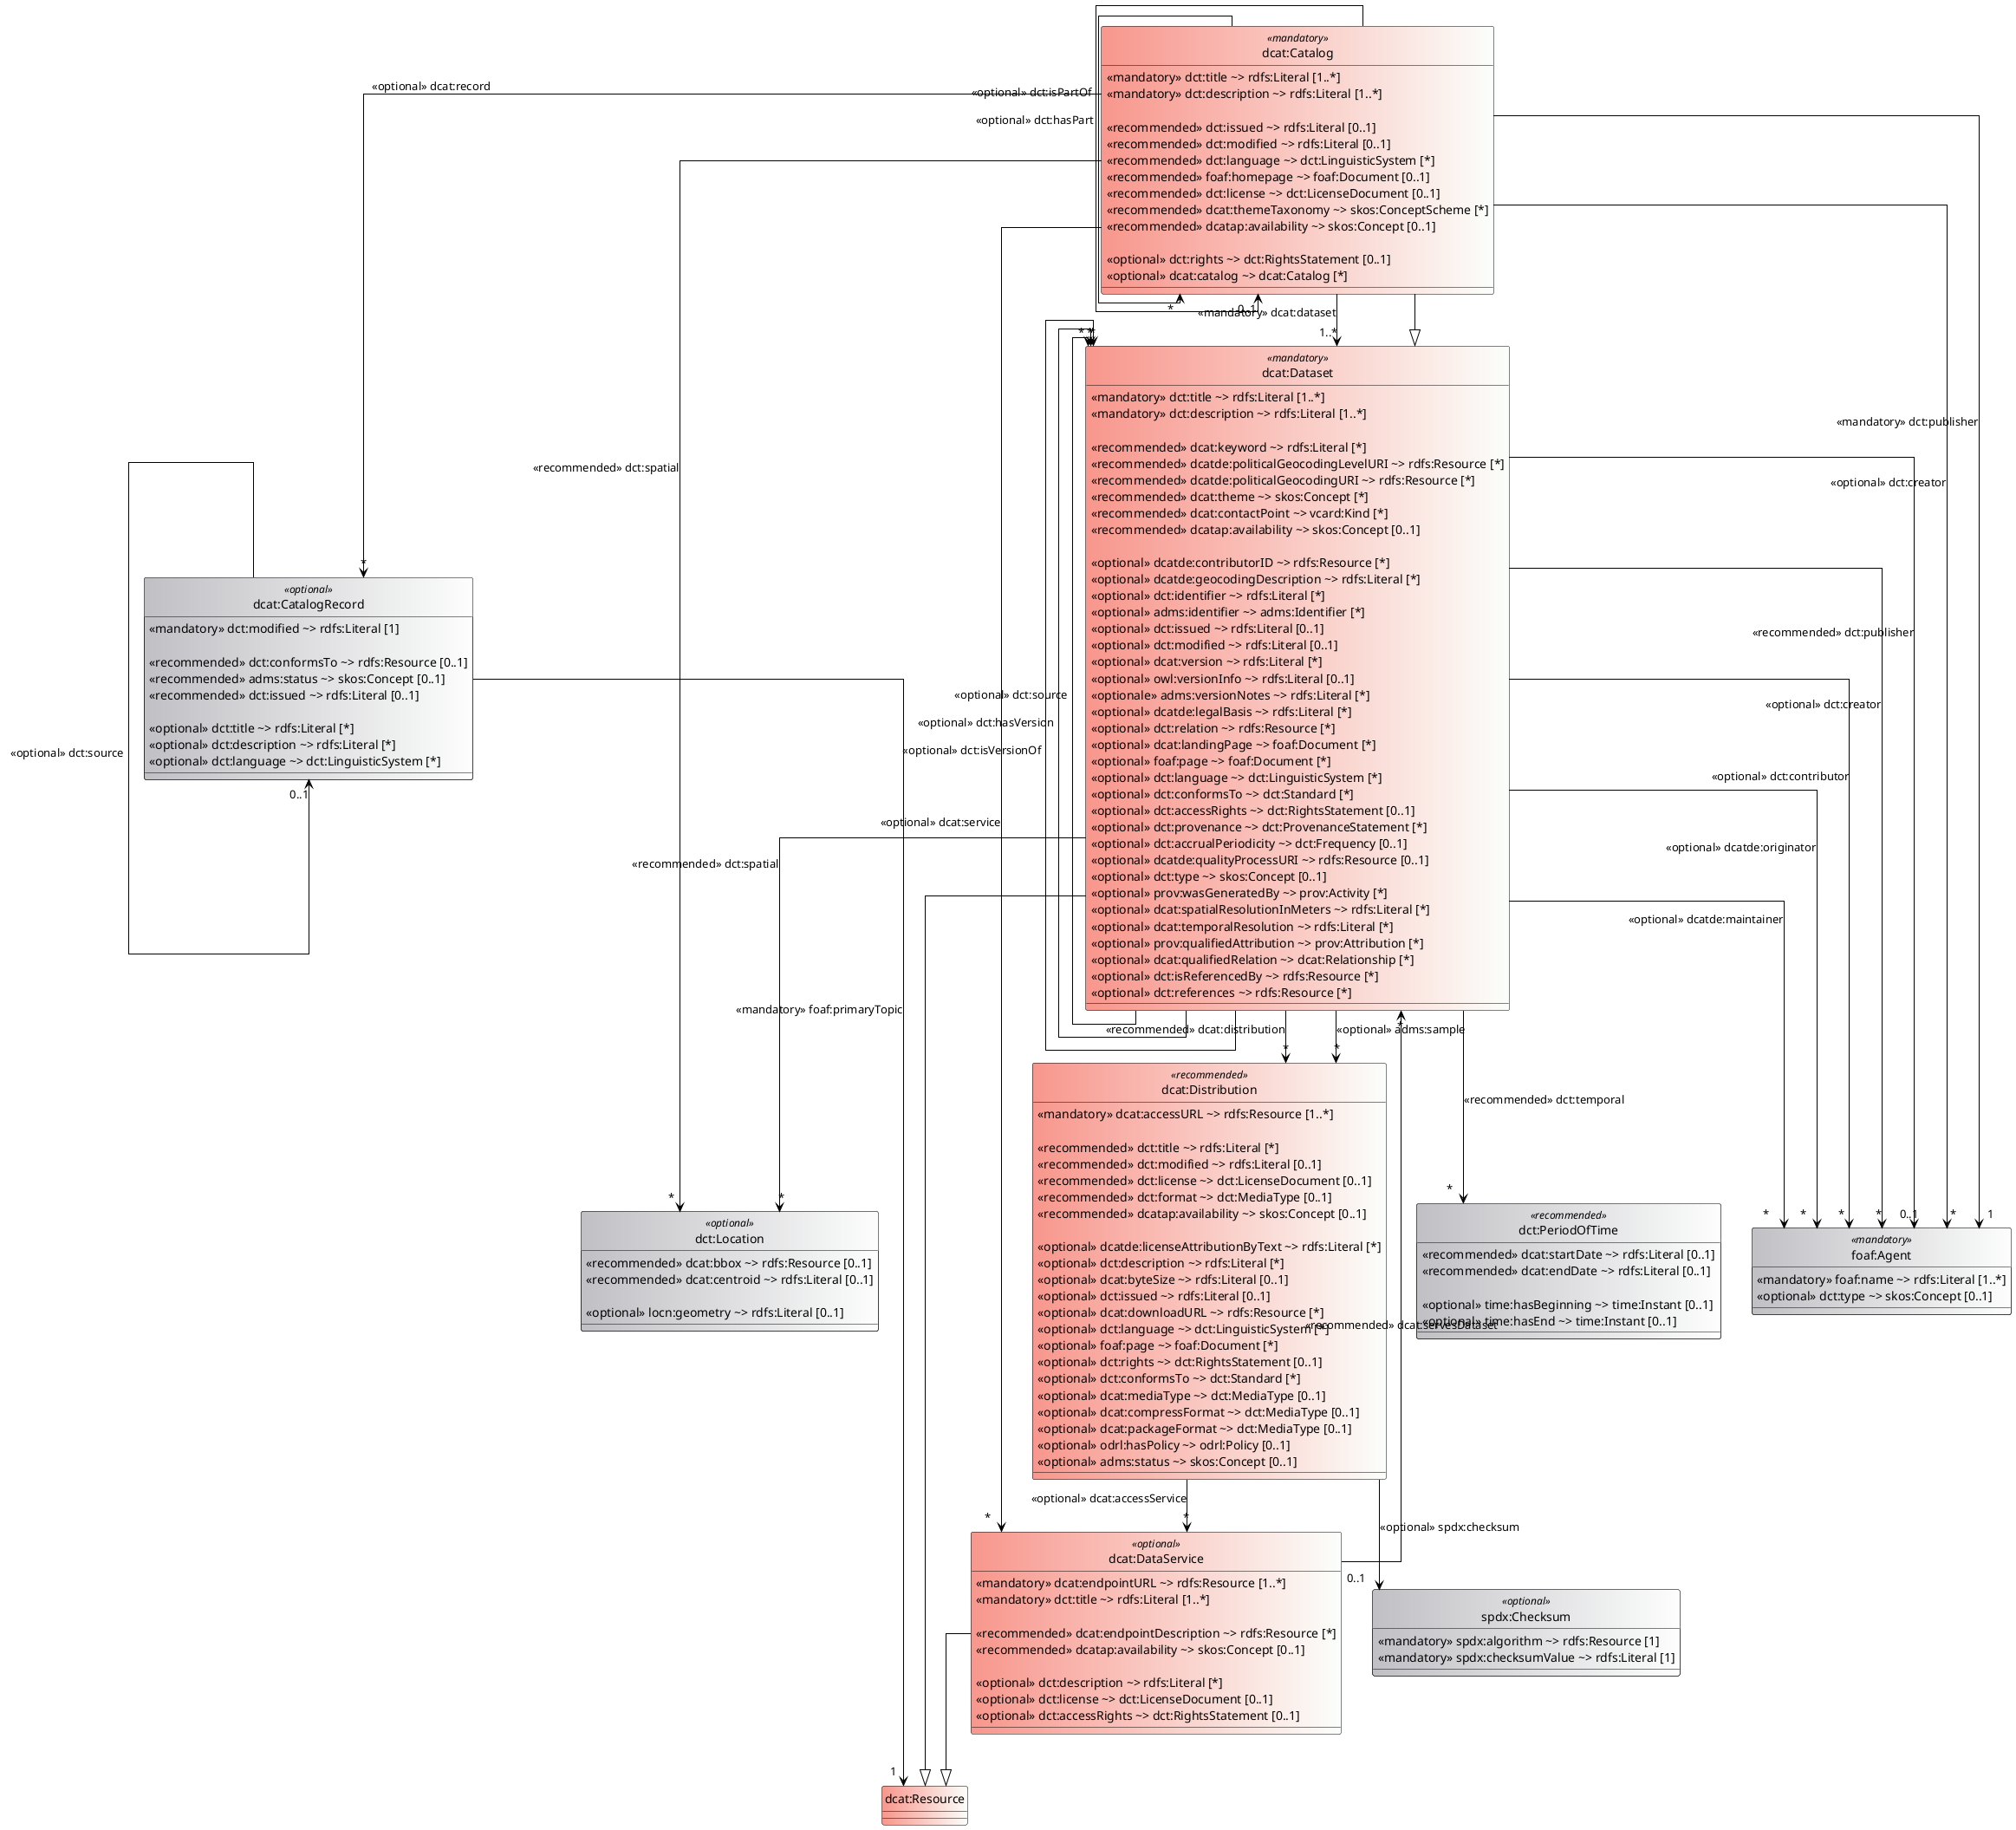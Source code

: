 @startuml

remove @unlinked

hide class circle
' hide fields

skinparam ClassBackgroundColor #C1C0C5|FDFEFD 
skinparam ClassBorderColor black
skinparam ArrowColor black
skinparam BorderColor black 
skinparam linetype ortho

class "dcat:Catalog" <<mandatory>> #F8978D|FCFFFC {
    <<mandatory>> dct:title ~> rdfs:Literal [1..*]
        '@ rdfs:label      = Titel
        '@ _:internalLink  = katalog-titel
        '@ rdfs:range      = http://www.w3.org/2000/01/rdf-schema#Literal
        '@ rdfs:comment    = Diese Eigenschaft bezeichnet den einem Katalog zugewiesenen Titel.
        '@ rdfs:comment    = Diese Eigenschaft kann für parallele Sprachversionen des Katalogtitels wiederholt werden.
        '@ rdf:about       = http://purl.org/dc/terms/title
        '@ rdfs:seeAlso    = https://www.w3.org/TR/vocab-dcat-2/#Property:resource_title
        '@ sh:shapes       = dcatap:Catalog_Property_dct_title
    <<mandatory>> dct:description ~> rdfs:Literal [1..*]
        '@ rdfs:label      = Beschreibung
        '@ _:internalLink  = katalog-beschreibung
        '@ rdfs:range      = http://www.w3.org/2000/01/rdf-schema#Literal
        '@ rdfs:comment    = Diese Eigenschaft enthält eine Beschreibung des Kataloges als Freitext.
        '@ rdfs:comment    = Diese Eigenschaft kann für parallel existierende Sprachversionen der Katalogbeschreibung wiederholt werden.
        '@ rdf:about       = http://purl.org/dc/terms/description
        '@ rdfs:seeAlso    = https://www.w3.org/TR/vocab-dcat-2/#Property:resource_description
        '@ sh:shapes       = dcatap:Catalog_Property_dct_description 

    <<recommended>> dct:issued ~> rdfs:Literal [0..1]
        '@ rdfs:label      = Veröffentlichungsdatum
        '@ _:internalLink  = katalog-veroffentlichungsdatum
        '@ rdfs:range      = http://www.w3.org/2000/01/rdf-schema#Literal
        '@ _:rangeOverride = [`rdfs:Literal`](http://www.w3.org/2000/01/rdf-schema#Literal) getyped als `xsd:date` oder `xsd:dateTime`
        '@ rdfs:comment    = Diese Eigenschaft enthält das Datum der Herausgabe/Emission (z.B. in Form einer Veröffentlichung) des Kataloges.
        '@ rdf:about       = http://purl.org/dc/terms/issued
        '@ rdfs:seeAlso    = https://www.w3.org/TR/vocab-dcat-2/#Property:resource_release_date
        '@ sh:shapes       = dcatap:Catalog_Property_dct_issued (erlaubt auch xsd:gYear und xsd:gYearMonth)
    <<recommended>> dct:modified ~> rdfs:Literal [0..1]
        '@ rdfs:label      = Aktualisierungsdatum
        '@ _:internalLink  = katalog-aktualisierungsdatum
        '@ _:rangeOverride = [`rdfs:Literal`](http://www.w3.org/2000/01/rdf-schema#Literal) getyped als `xsd:date` oder `xsd:dateTime`
        '@ rdfs:comment    = Diese Eigenschaft erfasst das Datum der letzten Aktualisierung bzw. Modifikation des Kataloges.
        '@ rdf:about       = http://purl.org/dc/terms/modified
        '@ rdfs:seeAlso    = https://www.w3.org/TR/vocab-dcat-2/#Property:resource_update_date
        '@ sh:shapes       = dcatap:Catalog_Property_dct_modified (erlaubt auch xsd:gYear und xsd:gYearMonth)
    <<recommended>> dct:language ~> dct:LinguisticSystem [*]
        '@ rdfs:label      = Sprache
        '@ _:internalLink  = katalog-sprache
        '@ rdfs:range      = http://purl.org/dc/terms/LinguisticSystem
        '@ rdfs:comment    = Diese Eigenschaft bezieht sich auf die Sprache, die in den textuellen Beschreibungen der dem Katalog zugehörigen DCAT-Ressourcen Verwendung findet (z.B. Titel, Beschreibungen usw.). 
        '@ rdfs:comment    = Diese Eigenschaft kann wiederholt werden, falls die Metadaten in verschiedenen Sprachen zur Verfügung stehen.
        '@ rdf:about       = http://purl.org/dc/terms/language
        '@ rdfs:seeAlso    = https://www.w3.org/TR/vocab-dcat-2/#Property:resource_language
        '@ _:vocabularyLink = #kv-languages
        '@ sh:shapes       = ___TBD___(kein Test des Vokabulars)
    <<recommended>> foaf:homepage ~> foaf:Document [0..1]
        '@ rdfs:label      = Homepage
        '@ _:internalLink  = katalog-homepage
        '@ rdfs:range      = http://xmlns.com/foaf/0.1/Document
        '@ rdfs:comment    = Diese Eigenschaft verweist auf eine Homepage, welche die zentrale Homepage des Kataloges ist.
        '@ rdf:about       = http://xmlns.com/foaf/0.1/homepage
        '@ rdfs:seeAlso    = https://www.w3.org/TR/vocab-dcat-2/#Property:catalog_homepage
        '@ sh:shapes       = dcatap:Catalog_Property_foaf_homepage, ___TBD___(kein Test, ob Ziel eine Ressource)
    <<recommended>> dct:license ~> dct:LicenseDocument [0..1]
        '@ rdfs:label      = Lizenz
        '@ _:internalLink  = katalog-lizenz
        '@ rdfs:range      = http://purl.org/dc/terms/LicenseDocument
        '@ rdfs:comment    = Diese Eigenschaft bezieht sich auf die Lizenz, mit welcher der Katalog verwendet oder wiederverwendet werden kann.
        '@ rdf:about       = http://purl.org/dc/terms/license
        '@ rdfs:seeAlso    = https://www.w3.org/TR/vocab-dcat-2/#Property:resource_license
        '@ _:vocabularyLink = #kv-licenses
        '@ sh:shapes       = dcatap:Catalog_Property_dct_license, ___TBD___(kein Test des Vokabulars)
    <<recommended>> dcat:themeTaxonomy ~> skos:ConceptScheme [*]
        '@ rdfs:label      = Kategorienschema
        '@ _:internalLink  = katalog-kategorienschema
        '@ rdfs:range      = http://www.w3.org/2004/02/skos/core#ConceptScheme
        '@ rdfs:comment    = Diese Eigenschaft verweist auf das eingesetzte Schema zur Klassifizierung der dem Katalog zugewiesenen DCAT-Ressourcen in Form von Kategorien.
        '@ rdf:about       = http://www.w3.org/ns/dcat#themeTaxonomy
        '@ rdfs:seeAlso    = https://www.w3.org/TR/vocab-dcat-2/#Property:catalog_themes
        '@ _:deOriginal    = Für DCAT-AP.de muss dieser Wert immer mindestens http://publications.europa.eu/resource/authority/data-theme sein.
        '@ sh:shapes       = dcatap:Catalog_Property_dcat_themeTaxonomy, ___TBD___(kein Test, ob mindestens einmal auf o.a. verlinkt, kein Test, ob Ziel eine Ressource)
    <<recommended>> dcatap:availability ~> skos:Concept [0..1]
        '@ rdfs:label      = Verfügbarkeit
        '@ _:internalLink  = katalog-verfugbarkeit
        '@ rdfs:range      = http://www.w3.org/2000/01/rdf-schema#Resource
        '@ rdfs:comment    = Geplante Verfügbarkeit des Katalogs als Auswahl aus einer festen Liste von Werten via DCAT-AP URIs.
        '@ rdf:about       = http://data.europa.eu/r5r/availability
        '@ _:vocabularyLink = #kv-availability
        '@ _:deOriginal    = DCAT-AP.de ordnet diese Eigenschaft allen DCAT-Ressourcen und Distributionen zu.
        '@ sh:shapes       = ___TBD___(deutsche Besonderheit, kein Test des Vokabulars, Maximalzahl 1)

    <<optional>> dct:rights ~> dct:RightsStatement [0..1]
        '@ rdfs:label      = Nutzungsbestimmungen
        '@ _:internalLink  = katalog-nutzungsbestimmungen
        '@ rdfs:range      = http://purl.org/dc/terms/RightsStatement
        '@ rdfs:comment    = Diese Eigenschaft verweist auf eine juristische Darlegung, welche die mit dem Katalog assoziierten Nutzungsbestimmungen spezifiziert.
        '@ rdf:about       = http://purl.org/dc/terms/rights
        '@ rdfs:seeAlso    = https://www.w3.org/TR/vocab-dcat-2/#Property:resource_rights
        '@ sh:shapes       = dcatap:Catalog_Property_dct_rights, ___TBD___(kein Test, ob Ziel eine Ressource ist?)
    <<optional>> dcat:catalog ~> dcat:Catalog [*]
        '@ rdfs:label      = Katalog
        '@ _:internalLink  = katalog-katalog
        '@ rdfs:range      = http://www.w3.org/ns/dcat#Catalog
        '@ rdfs:comment    = Ein Katalog, dessen Inhalt im Kontext dieses Katalogs von Interesse ist.
        '@ rdf:about       = http://www.w3.org/ns/dcat#catalog
        '@ rdfs:seeAlso    = https://www.w3.org/TR/vocab-dcat-2/#Property:catalog_catalog
        '@ sh:shapes       = ___TBD___(Shape ohne Regeln, kein Test, ob Ziel ein dcat:Catalog)
}
'@ rdfs:label      = Katalog
'@ _:internalLink  = #klasse-katalog
'@ rdf:about       = http://www.w3.org/ns/dcat#Catalog
'@ rdfs:seeAlso    = https://www.w3.org/TR/vocab-dcat-2/#Class:Catalog
'@ rdfs:comment    = Eine Sammlung oder Quelle, welche die beschriebenen Datensätze, Datenservices oder Kataloge zur Verfügung stellt.
'@ _:usedBy        = dcat:catalog, dct:hasPart, dct:isPartOf (dcat:Catalog)
'@ rdfs:subClassOf = dcat:Dataset
'@ _:resourceHeirloom = [`odrl:hasPolicy`](#distribution-regelwerk).

"dcat:Catalog" --> "*" "dcat:DataService" : <<optional>> dcat:service
    '@ rdfs:label      = Datenservice
    '@ _:internalLink  = katalog-datenservice
    '@ rdfs:range      = http://www.w3.org/ns/dcat#DataService
    '@ rdfs:comment    = Diese Eigenschaft verknüpft den Katalog mit einem Datenservice, welcher somit Teil des Kataloges wird.
    '@ rdf:about       = http://www.w3.org/ns/dcat#service
    '@ rdfs:seeAlso    = https://www.w3.org/TR/vocab-dcat-2/#Property:catalog_service
    '@ sh:shapes       = ___TBD___(Shape ohne Regeln, kein Test, ob Ziel ein dcat:Catalog)

"dcat:Catalog" --> "*" "dct:Location"     : <<recommended>> dct:spatial
    '@ rdfs:label      = Räumliche Abdeckung
    '@ _:internalLink  = katalog-raumliche-abdeckung
    '@ rdfs:range      = http://purl.org/dc/terms/Location
    '@ rdfs:comment    = Diese Eigenschaft bezieht sich auf einen vom Katalog abgedeckten geographischen Bereich.
    '@ rdf:about       = http://purl.org/dc/terms/spatial
    '@ rdfs:seeAlso    = https://www.w3.org/TR/vocab-dcat-2/#Property:dataset_spatial
    '@ _:vocabularyLink = #kv-spatial
    '@ sh:shapes       = ___TBD___(Shape ohne Regeln, kein Test des Vokabulars, schwierig hier, kein Test, ob Ziel dct:Location)

"dcat:Catalog" --> "*"     "dcat:Catalog"       : <<optional>> dct:hasPart
    '@ rdfs:label      = Hat Teilkatalog
    '@ _:internalLink  = katalog-hat-teilkatalog
    '@ rdfs:range      = http://www.w3.org/ns/dcat#Catalog
    '@ rdfs:comment    = Diese Eigenschaft verweist auf einen in Beziehung stehenden Unterkatalog, der Teil des beschriebenen Kataloges ist.
    '@ rdfs:comment    = Hinweis: Range von W3C-DCAT ist dcat:Resource, nicht nur dcat:Catalog, wurde von DCAT-AP geändert.
    '@ rdf:about       = http://purl.org/dc/terms/hasPart
    '@ rdfs:seeAlso    = https://www.w3.org/TR/vocab-dcat-2/#Property:catalog_has_part
    '@ sh:shapes       = ___TBD___(Shape ohne Regeln, kein Test, ob Ziel ein dcat:Catalog)

"dcat:Catalog" --> "0..1"  "dcat:Catalog"       : <<optional>> dct:isPartOf
    '@ rdfs:label      = Ist Teilkatalog
    '@ _:internalLink  = katalog-ist-teilkatalog
    '@ rdfs:range      = http://www.w3.org/ns/dcat#Catalog
    '@ rdfs:comment    = Diese Eigenschaft verweist auf einen in Beziehung stehenden Hauptkatalog, in welchem der beschriebene Katalog physikalisch oder logisch eingebunden ist.
    '@ rdfs:comment    = Hinweis: Nicht Teil von W3C-DCAT, von DCAT-AP hinzugefügt.
    '@ rdf:about       = http://purl.org/dc/terms/isPartOf
    '@ rdfs:seeAlso    = https://www.dublincore.org/specifications/dublin-core/dcmi-terms/#http://purl.org/dc/terms/isPartOf
    '@ sh:shapes       = dcatap:Catalog_Property_dct_isPartOf, ___TBD___(kein Test, ob Ziel ein dcat:Catalog)

"dcat:Catalog" --> "*"     "dcat:CatalogRecord" : <<optional>> dcat:record
    '@ rdfs:label      = Katalogeintrag
    '@ _:internalLink  = katalog-katalogeintrag
    '@ rdfs:range      = http://www.w3.org/ns/dcat#CatalogRecord
    '@ rdfs:comment    = Diese Eigenschaft bezieht sich auf den Katalogeintrag, welcher Teil des Kataloges ist.
    '@ rdfs:comment    = Diese Eigenschaft darf nur mit der besonderen Klasse [`dcat:CatalogRecord`](#klasse-katalogeintrag) verwendet werden. Es handelt sich dabei nicht um einen gewöhnlichen Datensatz.
    '@ rdf:about       = http://www.w3.org/ns/dcat#record
    '@ rdfs:seeAlso    = https://www.w3.org/TR/vocab-dcat-2/#Property:catalog_catalog_record
    '@ sh:shapes       = ___TBD___(Shape ohne Regeln, kein Test, ob Ziel ein dcat:CatalogRecord)

"dcat:Catalog" --> "1..*"  "dcat:Dataset"       : <<mandatory>> dcat:dataset
    '@ rdfs:label      = Datensatz
    '@ _:internalLink  = katalog-datensatz
    '@ rdfs:range      = http://www.w3.org/ns/dcat#Dataset
    '@ rdfs:comment    = Diese Eigenschaft verknüpft den Katalog mit einem Datensatz, welcher somit Teil des Kataloges wird.
    '@ rdf:about       = http://www.w3.org/ns/dcat#dataset
    '@ rdfs:seeAlso    = https://www.w3.org/TR/vocab-dcat-2/#Property:catalog_dataset
    '@ sh:shapes       = ___TBD___(Shape ohne Regeln, kein Test auf Mindestzahl, lohnt es sich, das wider besseren Wissens zu erzwingen?)

"dcat:Catalog" --> "1"     "foaf:Agent"         : <<mandatory>> dct:publisher
    '@ rdfs:label      = Herausgeber
    '@ _:internalLink  = katalog-herausgeber
    '@ rdfs:range      = http://xmlns.com/foaf/0.1/Agent
    '@ rdfs:comment    = Diese Eigenschaft bezieht sich auf die Stelle oder Person, die verantwortlich für Bereitstellung des Kataloges ist.
    '@ rdfs:comment    = Es ist zugleich die Stelle oder Person, die über die Einräumung von Zugang und Nutzungsrechten für Dritte entschieden hat.
    '@ rdfs:comment    = Die Verwendung wird im [Konventionenhandbuch](https://www.dcat-ap.de/def/dcatde/2.0/implRules/#angaben-zum-herausgeber) genauer beschrieben.
    '@ rdf:about       = http://purl.org/dc/terms/publisher
    '@ rdfs:seeAlso    = https://www.w3.org/TR/vocab-dcat-2/#Property:resource_publisher
    '@ sh:shapes       = dcatap:Catalog_Property_dct_publisher, ___TBD___(kein Test, ob Ziel ein foaf:Agent)

"dcat:Catalog" --> "*"     "foaf:Agent"         : <<optional>> dct:creator
    '@ rdfs:label      = Autor
    '@ _:internalLink  = katalog-autor
    '@ rdfs:range      = http://xmlns.com/foaf/0.1/Agent
    '@ rdfs:comment    = Diese Eigenschaft verweist auf Stellen oder Personen, die den Katalog erstellt hat.
    '@ rdfs:comment    = Die Verwendung wird im [Konventionenhandbuch](https://www.dcat-ap.de/def/dcatde/2.0/implRules/#weitere-wichtige-rollen) genauer beschrieben.
    '@ rdf:about       = http://purl.org/dc/terms/creator
    '@ rdfs:seeAlso    = https://www.w3.org/TR/vocab-dcat-2/#Property:resource_creator
    '@ sh:shapes       =  ___TBD___(Shape ohne Regeln

class "dcat:Dataset" <<mandatory>> #F8978D|FCFFFC { 
    <<mandatory>> dct:title ~> rdfs:Literal [1..*]
        '@ rdfs:label      = Titel
        '@ _:internalLink  = datensatz-titel
        '@ rdfs:range      = http://www.w3.org/2000/01/rdf-schema#Literal
        '@ rdfs:comment    = Diese Eigenschaft bezeichnet den einem Datensatz zugewiesenen Titel.
        '@ rdfs:comment    = Diese Eigenschaft kann für parallele Sprachversionen des Datensatztitels wiederholt werden.
        '@ rdfs:comment    = Die Verwendung wird im [Konventionenhandbuch](https://www.dcat-ap.de/def/dcatde/2.0/implRules/#redundante-angaben-im-titel) genauer beschrieben.
        '@ rdf:about       = http://purl.org/dc/terms/title
        '@ rdfs:seeAlso    = https://www.w3.org/TR/vocab-dcat-2/#Property:resource_title
        '@ sh:shapes       = dcatap:Dataset_Property_dct_title
    <<mandatory>> dct:description ~> rdfs:Literal [1..*]
        '@ rdfs:label      = Beschreibung
        '@ _:internalLink  = datensatz-beschreibung
        '@ rdfs:range      = http://www.w3.org/2000/01/rdf-schema#Literal
        '@ rdfs:comment    = Diese Eigenschaft enthält eine Beschreibung des Datensatzes als Freitext.
        '@ rdfs:comment    = Diese Eigenschaft kann für parallel existierende Sprachversionen der Datensatzbeschreibung wiederholt werden.
        '@ rdf:about       = http://purl.org/dc/terms/description
        '@ rdfs:seeAlso    = https://www.w3.org/TR/vocab-dcat-2/#Property:resource_description
        '@ sh:shapes       = dcatap:Dataset_Property_dct_title

    <<recommended>> dcat:keyword ~> rdfs:Literal [*]
        '@ rdfs:label      = Schlagwort
        '@ _:internalLink  = datensatz-schlagwort
        '@ rdfs:range      = http://www.w3.org/2000/01/rdf-schema#Literal
        '@ rdfs:comment    = Diese Eigenschaft enthält ein Schlagwort oder Schlüsselbegriff zur Beschreibung des Datensatzes. 
        '@ rdfs:comment    = Diese Eigenschaft kann für unterschiedliche Schlagworte und parallel existierende Sprachversionen wiederholt werden.
        '@ rdf:about       = http://www.w3.org/ns/dcat#keyword
        '@ rdfs:seeAlso    = https://www.w3.org/TR/vocab-dcat-2/#Property:resource_keyword
        '@ sh:shapes       = dcatap:Dataset_Property_dcat_keyword
    <<recommended>> dcatde:politicalGeocodingLevelURI ~> rdfs:Resource [*]
        '@ rdfs:label      = Ebene der geopolitischen Abdeckung
        '@ _:internalLink  = datensatz-ebene-geopolitischen-abdeckung
        '@ rdfs:range      = http://www.w3.org/2000/01/rdf-schema#Resource
        '@ rdfs:comment    = Geopolitische Abdeckung des Datensatzes, etwa durch Kennzeichnung der Verwaltungsebene Bund, Bundesland, Kreis oder Kommune, als dcat-ap.de URI.
        '@ rdfs:comment    = Die Verwendung wird im [Konventionenhandbuch](https://www.dcat-ap.de/def/dcatde/2.0/implRules/#ebene-des-verwaltungspolitischen-geobezug-als-uri) genauer beschrieben.
        '@ rdf:about       = http://dcat-ap.de/def/dcatde/politicalGeocodingLevelURI
        '@ _:deOriginal    = Für die Referenzierung sollen die auf https://www.dcat-ap.de/def/politicalGeocoding/Level/ veröffentlichte Wertelisten verwendet werden. (Siehe Vokabulare zur Nutzung DCAT-AP.de)
        '@ _:vocabularyLink = #kv-political-geocoding-level
        '@ sh:shapes       = ___TBD___(deutsche Eigenschaft)
    <<recommended>> dcatde:politicalGeocodingURI ~> rdfs:Resource [*]
        '@ rdfs:label      = Geopolitische Abdeckung
        '@ _:internalLink  = datensatz-geopolitischen-abdeckung
        '@ rdfs:range      = http://www.w3.org/2000/01/rdf-schema#Resource
        '@ rdfs:comment    = Diese Eigenschaft verknüpft einen Datensatz mit dem von ihm abgedeckten administrativen Gebiet der Bundesrepublik Deutschland, etwa ein konkretes Bundesland, eine Kommune oder ein Landkreis repräsentiert durch eine URI.
        '@ rdfs:comment    = Die Verwendung wird im [Konventionenhandbuch](https://www.dcat-ap.de/def/dcatde/2.0/implRules/#verwaltungspolitischer-geobezug-als-uri) genauer beschrieben.
        '@ rdf:about       = http://dcat-ap.de/def/dcatde/politicalGeocodingLevelURI
        '@ _:deOriginal    = Für die Referenzierung wird eine zu nutzende Wertelisten separat veröffentlichten.
        '@ _:vocabularyLink = #kv-political-geocoding-uri
        '@ sh:shapes       = ___TBD___(deutsche Eigenschaft)
    <<recommended>> dcat:theme ~> skos:Concept [*]
        '@ rdfs:label      = Kategorie
        '@ _:internalLink  = datensatz-kategorie
        '@ rdfs:range      = http://www.w3.org/2004/02/skos/core#Concept
        '@ rdfs:comment    = Diese Eigenschaft bezieht sich auf die dem Datensatz zugewiesenen Kategorien. Mit einem Datensatz können mehrere Kategorien assoziiert sein.
        '@ rdfs:comment    = Die Verwendung wird im [Konventionenhandbuch](https://www.dcat-ap.de/def/dcatde/2.0/implRules/#angaben-zu-kategorien) genauer beschrieben.
        '@ rdf:about       = http://www.w3.org/ns/dcat#theme
        '@ rdfs:seeAlso    = https://www.w3.org/TR/vocab-dcat-2/#Property:resource_theme
        '@ _:vocabularyLink = #kv-data-theme
        '@ sh:shapes       = ___TBD___(Shape ohne Regeln, kein Test des Vokabulars)
    <<recommended>> dcat:contactPoint ~> vcard:Kind [*]
        '@ rdfs:label      = Kontakt
        '@ _:internalLink  = datensatz-kontakt
        '@ rdfs:range      = http://www.w3.org/TR/vcard-rdf/#Kind
        '@ rdfs:comment    = Diese Eigenschaft umfasst Kontaktinformationen, welche für das Zusenden von Kommentaren zum jeweiligen Datensatz verwendet werden können.
        '@ rdfs:comment    = Die Verwendung wird im [Konventionenhandbuch](https://www.dcat-ap.de/def/dcatde/2.0/implRules/#ansprechstelle) genauer beschrieben.
        '@ rdf:about       = http://www.w3.org/ns/dcat#contactPoint
        '@ rdfs:seeAlso    = https://www.w3.org/TR/vocab-dcat-2/#Property:resource_contact_point
        '@ sh:shapes       = ___TBD___(Shape ohne Regeln, kein Test, ob Ziel ein vcard:Kind)
    <<recommended>> dcatap:availability ~> skos:Concept [0..1]
        '@ rdfs:label      = Verfügbarkeit
        '@ _:internalLink  = datensatz-verfugbarkeit
        '@ rdfs:range      = http://www.w3.org/2000/01/rdf-schema#Resource
        '@ rdfs:comment    = Geplante Verfügbarkeit des Datensatzes als Auswahl aus einer festen Liste von Werten via DCAT-AP URIs.
        '@ rdf:about       = http://data.europa.eu/r5r/availability
        '@ _:vocabularyLink = #kv-availability
        '@ _:deOriginal    = DCAT-AP.de ordnet diese Eigenschaft allen DCAT-Ressourcen und Distributionen zu.
        '@ sh:shapes       = ___TBD___(deutsche Besonderheit, kein Test des Vokabulars, Maximalzahl 1)

    <<optional>> dcatde:contributorID ~> rdfs:Resource [*]
        '@ rdfs:label        = Datenbereitsteller ID
        '@ _:internalLink    = datensatz-datenbereitsteller-id
        '@ rdfs:range        = http://www.w3.org/2000/01/rdf-schema#Resource
        '@ rdfs:comment      = Diese Eigenschaft übermittelt die ID des Bereitstellers der Daten aus dem jeweils portaleigenem Access- und Identitymanagement (wenn vorhanden).
        '@ rdfs:comment      = Ihre genaue Verwendung ist nur für die Anlieferung an GovData festgelegt und wird im [Konventionenhandbuch](https://www.dcat-ap.de/def/dcatde/2.0/implRules/#eindeutige-kennzeichnung-der-datenbereitsteller) genauer beschrieben.
        '@ rdf:about         = http://dcat-ap.de/def/dcatde/contributorID
        '@ _:deOriginal      = Von DCAT-AP.de eingeführte Eigenschaft.
        '@ _:vocabularyLink = #kv-contributors
        '@ sh:shapes         = ___TBD___(deutsche Eigenschaft)
    <<optional>> dcatde:geocodingDescription ~> rdfs:Literal [*]
        '@ rdfs:label      = Beschreibung der Abdeckung
        '@ _:internalLink  = datensatz-beschreibung-abdeckung
        '@ rdfs:range      = http://www.w3.org/2000/01/rdf-schema#Literal
        '@ rdfs:comment    = Diese Eigenschaft enthält die geografische Abdeckung eines Datensatzes, repräsentiert durch die Bezeichnung eines administrativen Gebiets oder eines fachlichen Bezugs als Freitext.
        '@ rdfs:comment    = Ergänzend als Text bzw. alleinstehend für alle Fälle bei denen die geopolitische Abdeckung nicht durch eine URI angegeben werden kann (z.B. bei komplexeren Bund-Länder-Kooperationen oder auf kommunaler Ebene). 
        '@ rdfs:comment    = Die Verwendung wird im [Konventionenhandbuch](https://www.dcat-ap.de/def/dcatde/2.0/implRules/#geobezug-als-beschreibender-text) genauer beschrieben. Sie kann für parallele Sprachversionen wiederholt werden.
        '@ rdf:about       = http://dcat-ap.de/def/dcatde/geocodingDescription
        '@ _:deOriginal    = Von DCAT-AP.de eingeführte Eigenschaft. Beispiele: "Gemeinden des Wasserzweckverbands Straubing-Land" oder "Verband Region Rhein-Neckar".
        '@ sh:shapes         = ___TBD___(deutsche Eigenschaft)
    <<optional>> dct:identifier ~> rdfs:Literal [*]
        '@ rdfs:label      = ID
        '@ _:internalLink  = datensatz-id
        '@ rdfs:range      = http://www.w3.org/2000/01/rdf-schema#Literal
        '@ rdfs:comment    = Diese Eigenschaft enthält die Haupt-ID des Datensatzes im Kontext des jeweiligen Kataloges (z.B. die URI-Adresse oder eine andere eindeutige ID).
        '@ rdfs:comment    = Die Verwendung wird im [Konventionenhandbuch](https://www.dcat-ap.de/def/dcatde/2.0/implRules/#identifier) genauer beschrieben.
        '@ rdf:about       = http://purl.org/dc/terms/identifier
        '@ rdfs:seeAlso    = https://www.w3.org/TR/vocab-dcat-2/#Property:resource_identifier
        '@ sh:shapes       = dcatap:Dataset_Property_dct_identifier
    <<optional>> adms:identifier ~> adms:Identifier [*]
        '@ rdfs:label      = Andere ID
        '@ _:internalLink  = datensatz-andere-id
        '@ rdfs:range      = http://www.w3.org/2000/01/rdf-schema#Literal
        '@ rdfs:comment    = Diese Eigenschaft verweist auf sekundäre IDs des Datensatzes, wie zum Beispiel DataCite (http://www.datacite.org/), DOI (Digital Object Identifier: http://www.doi.org/), EZID (https://ezid.cdlib.org/), W3ID (W3C Permanent Identifiers for the Web: https://w3id.org/) oder andere fachspezifische Identifier.
        '@ rdfs:comment    = Die Verwendung wird im [Konventionenhandbuch](https://www.dcat-ap.de/def/dcatde/2.0/implRules/#identifier) genauer beschrieben.
        '@ rdf:about       = http://purl.org/dc/terms/identifier
        '@ rdfs:seeAlso    = [Beschreibung der Klasse bei DCAT-AP.de](#klasse-identifikator)
        '@ sh:shapes       = ___TBD___(Shape ohne Regeln, kein Test, ob Ziel ein adms:Identifier)
    <<optional>> dct:issued ~> rdfs:Literal [0..1]
        '@ rdfs:label      = Veröffentlichungsdatum
        '@ _:internalLink  = datensatz-veroffentlichungsdatum
        '@ _:rangeOverride = [`rdfs:Literal`](http://www.w3.org/2000/01/rdf-schema#Literal) getyped als `xsd:date` oder `xsd:dateTime`
        '@ rdfs:comment    = Diese Eigenschaft enthält das Datum der Herausgabe/Emission (z.B. in Form einer Veröffentlichung) des Datensatzes.
        '@ rdf:about       = http://purl.org/dc/terms/issued
        '@ rdfs:seeAlso    = https://www.w3.org/TR/vocab-dcat-2/#Property:resource_release_date
        '@ sh:shapes       = dcatap:Dataset_Property_dct_issued (erlaubt auch xsd:gYear und xsd:gYearMonth)
    <<optional>> dct:modified ~> rdfs:Literal [0..1]
        '@ rdfs:label      = Aktualisierungsdatum
        '@ _:internalLink  = datensatz-aktualisierungsdatum
        '@ _:rangeOverride = [`rdfs:Literal`](http://www.w3.org/2000/01/rdf-schema#Literal) getyped als `xsd:date` oder `xsd:dateTime`
        '@ rdfs:comment    = Diese Eigenschaft erfasst das Datum der letzten Aktualisierung bzw. Modifikation des Datensatzes.
        '@ rdfs:comment    = Die Verwendung wird im [Konventionenhandbuch](https://www.dcat-ap.de/def/dcatde/2.0/implRules/#erkennung-von-dubletten) genauer beschrieben.
        '@ rdf:about       = http://purl.org/dc/terms/modified
        '@ rdfs:seeAlso    = https://www.w3.org/TR/vocab-dcat-2/#Property:resource_update_date
        '@ sh:shapes       = dcatap:Dataset_Property_dct_modified (erlaubt auch xsd:gYear und xsd:gYearMonth)
    <<optional>> dcat:version ~> rdfs:Literal [*]
        '@ rdfs:label      = Versionsbezeichnung
        '@ _:internalLink  = datensatz-versionsbezeichnung
        '@ rdfs:range      = http://www.w3.org/2000/01/rdf-schema#Literal
        '@ rdfs:comment    = Diese Eigenschaft enthält eine Versionsnummer oder anderweitige Versionskennzeichnung des Datensatzes.
        '@ rdf:about       = http://www.w3.org/ns/dcat#version
        '@ rdfs:seeAlso    = https://www.w3.org/TR/vocab-dcat-3/#Property:resource_version
        '@ rdfs:seeAlso    = https://semiceu.github.io/DCAT-AP/releases/3.0.0/#Dataset.version
        '@ adms:versionNotes = 3.0: Neu hinzugefügt.
    <<optional>> owl:versionInfo ~> rdfs:Literal [0..1]
        '@ rdfs:label      = Versionsbezeichnung (DEPRECATED)
        '@ _:internalLink  = datensatz-versionsbezeichnung-deprecated
        '@ rdfs:range      = http://www.w3.org/2000/01/rdf-schema#Literal
        '@ rdfs:comment    = Diese Eigenschaft enthält eine Versionsnummer oder anderweitige Versionskennzeichnung des Datensatzes.
        '@ rdfs:comment    = Die Verwendung wird im [Konventionenhandbuch](https://www.dcat-ap.de/def/dcatde/2.0/implRules/#angaben-zur-versionierung) genauer beschrieben.
        '@ rdf:about       = http://www.w3.org/2002/07/owl#versionInfo
        '@ rdfs:seeAlso    = https://www.w3.org/TR/owl-ref/#versionInfo-def
        '@ adms:versionNotes = 3.0: [DEPRECATED](#glossar-deprecated)
        '@ sh:shapes       = dcatap:Dataset_Property_owl_versionInfo
    <<optionale>> adms:versionNotes ~> rdfs:Literal [*]
        '@ rdfs:label      = Versionserläuterung
        '@ _:internalLink  = datensatz-versionserlauterung
        '@ rdfs:range      = http://www.w3.org/2000/01/rdf-schema#Literal
        '@ rdfs:comment    = Diese Eigenschaft enthält eine Beschreibung der Unterschiede zwischen dieser und den vorbestehenden Versionen des Datensatzes.
        '@ rdfs:comment    = Dieses Eigenschaft kann für parallele Sprachversionen der Versionsbeschreibung wiederholt werden.
        '@ rdfs:comment    = Die Verwendung wird im [Konventionenhandbuch](https://www.dcat-ap.de/def/dcatde/2.0/implRules/#angaben-zur-versionierung) genauer beschrieben.
        '@ rdf:about       = http://www.w3.org/ns/adms#versionNotes
        '@ rdfs:seeAlso    = https://www.w3.org/TR/vocab-adms/#adms-versionnotes
        '@ sh:shapes       = dcatap:Dataset_Property_adms_versionNotes
    <<optional>> dcatde:legalBasis ~> rdfs:Literal [*]
        '@ rdfs:label      = Rechtsgrundlage für die Zugangseröffnung
        '@ _:internalLink  = datensatz-rechtsgrundlage-zugangseroffnung
        '@ rdfs:range      = http://www.w3.org/2000/01/rdf-schema#Literal
        '@ rdfs:comment    = Dieses Feld dokumentiert als Freitext optional die Rechtsgrundlage für den Zugang zu den Informationen (die Zugangseröffnung), d.h. die originäre Rechtsgrundlage für den Zugang zu Daten der Verwaltung.
        '@ rdfs:comment    = Diese Eigenschaft kann für parallele Sprachversionen wiederholt werden.
        '@ rdf:about       = http://dcat-ap.de/def/dcatde/legalBasis
        '@ _:deOriginal    = Beispiele: Public Sector Information Directive (PSI-Direktive), Umweltinformationsgesetz (UIG), deutsche Informationsfreiheits- (IFG) und Transparenzgesetze.
        '@ sh:shapes         = ___TBD___(deutsche Eigenschaft)
    <<optional>> dct:relation ~> rdfs:Resource [*]
        '@ rdfs:label      = Verwandte Ressource
        '@ _:internalLink  = datensatz-verwandte-ressource
        '@ rdfs:range      = http://www.w3.org/2000/01/rdf-schema#Resource
        '@ rdfs:comment    = Diese Eigenschaft verweist auf eine verwandte Ressource.
        '@ rdfs:comment    = Die Verwendung wird im [Konventionenhandbuch](https://www.dcat-ap.de/def/dcatde/2.0/implRules/#andere-beziehungen-zwischen-datensatzen-dct-relation) genauer beschrieben.
        '@ rdf:about       = http://purl.org/dc/terms/relation
        '@ rdfs:seeAlso    = https://www.w3.org/TR/vocab-dcat-2/#Property:resource_relation
        '@ sh:shapes       = dcatap:Dataset_Property_dct_relation (erlaubt auch BlankNodes)
    <<optional>> dcat:landingPage ~> foaf:Document [*]
        '@ rdfs:label      = Ursprüngliche Webseite
        '@ _:internalLink  = datensatz-ursprungliche-webseite
        '@ rdfs:range      = http://xmlns.com/foaf/0.1/Document
        '@ rdfs:comment    = Diese Eigenschaft verweist auf eine Webseite, welche Zugriff auf den Datensatz, seine Distributionen und/oder weitere Informationen ermöglicht. 
        '@ rdfs:comment    = Es ist beabsichtigt, auf die Webseite des originären Datenbereitstellers zu verweisen und nicht auf zwischengeschaltete Intermediäre.
        '@ rdf:about       = http://www.w3.org/ns/dcat#landingPage
        '@ rdfs:seeAlso    = https://www.w3.org/TR/vocab-dcat-2/#Property:resource_landing_page
        '@ sh:shapes       = ___TBD___(Shape ohne Regeln, kein Test, ob Ziel eine Ressource)
    <<optional>> foaf:page ~> foaf:Document [*]
        '@ rdfs:label      = Dokumentation
        '@ _:internalLink  = datensatz-dokumentation
        '@ rdfs:range      = http://xmlns.com/foaf/0.1/Document
        '@ rdfs:comment    = Diese Eigenschaft verweist auf eine Seite oder ein Dokument für den jeweiligen Datensatz.
        '@ rdf:about       = http://xmlns.com/foaf/0.1/page
        '@ rdfs:seeAlso    = http://xmlns.com/foaf/spec/#term_page
        '@ sh:shapes       = ___TBD___(Shape ohne Regeln, kein Test, ob Ziel eine Ressource)
    <<optional>> dct:language ~> dct:LinguisticSystem [*]
        '@ rdfs:label      = Sprache
        '@ _:internalLink  = datensatz-sprache
        '@ rdfs:range      = http://purl.org/dc/terms/LinguisticSystem
        '@ rdfs:comment    = Diese Eigenschaft bezieht sich auf die innerhalb des Datensatzes verwendete Sprache.
        '@ rdfs:comment    = Diese Eigenschaft kann wiederholt werden, falls mehrere Sprachen im Datensatz Verwendung finden.
        '@ rdf:about       = http://purl.org/dc/terms/language
        '@ rdfs:seeAlso    = https://www.w3.org/TR/vocab-dcat-2/#Property:resource_language
        '@ _:vocabularyLink = #kv-languages
        '@ sh:shapes       = ___TBD___(Shape ohne Regeln, kein Test des Vokabulars)
    <<optional>> dct:conformsTo ~> dct:Standard [*]
        '@ rdfs:label        = Konform zu Standard
        '@ _:internalLink    = datensatz-konform-zu-standard
        '@ rdfs:range        = http://purl.org/dc/terms/Standard
        '@ rdfs:comment      = Diese Eigenschaft verweist auf eine Implementierungsregel oder eine andere Spezifikation, zu welcher der Datensatz konform ist.
        '@ rdf:about         = http://purl.org/dc/terms/conformsTo
        '@ rdfs:seeAlso      = https://www.w3.org/TR/vocab-dcat-2/#Property:resource_conforms_to
        '@ sh:shapes         = ___TBD___(Shape ohne Regeln)
    <<optional>> dct:accessRights ~> dct:RightsStatement [0..1]
        '@ rdfs:label      = Grad der Zugänglichkeit
        '@ _:internalLink  = datensatz-grad-zuganglichkeit
        '@ rdfs:range      = http://purl.org/dc/terms/RightsStatement
        '@ rdfs:comment    = Diese Eigenschaft verweist auf Informationen, die darlegen, ob der Datensatz öffentlich zugänglich ist, Zugriffseinschränkungen existieren oder er nicht-öffentlich ist.
        '@ rdf:about       = http://purl.org/dc/terms/accessRights
        '@ rdfs:seeAlso    = https://www.w3.org/TR/vocab-dcat-2/#Property:resource_access_rights
        '@ sh:shapes       = dcatap:Dataset_Property_dct_accessRights, ___TBD___(kein Test, ob Ziel eine Ressource ist?)
    <<optional>> dct:provenance ~> dct:ProvenanceStatement [*]
        '@ rdfs:label      = Provenienz
        '@ _:internalLink  = datensatz-provenienz
        '@ rdfs:range      = http://purl.org/dc/terms/ProvenanceStatement
        '@ rdfs:comment    = Diese Eigenschaft umfasst eine Angabe zur Entwicklungsgeschichte des Datensatzes, insbesondere in wessen Besitz oder Obhut die Ressource sich bislang befunden hat, soweit die Wechsel signifikanten Einfluss auf die Authentizität, Integrität und Interpretierbarkeit dieser Ressource hat.
        '@ rdf:about       = http://purl.org/dc/terms/provenance
        '@ rdfs:seeAlso    = https://www.dublincore.org/specifications/dublin-core/dcmi-terms/#http://purl.org/dc/terms/provenance
        '@ sh:shapes       = ___TBD___(Shape ohne Regeln, kein Test, ob Ziel ein ProvenanceStatement?)
    <<optional>> dct:accrualPeriodicity ~> dct:Frequency [0..1]
        '@ rdfs:label      = Aktualisierungsfrequenz
        '@ _:internalLink  = datensatz-aktualisierungsfrequenz
        '@ rdfs:range      = http://purl.org/dc/terms/Frequency
        '@ rdfs:comment    = Diese Eigenschaft beschreibt die Aktualisierungsfrequenz des Datensatzes.
        '@ rdf:about       = http://purl.org/dc/terms/accrualPeriodicity
        '@ rdfs:seeAlso    = https://www.w3.org/TR/vocab-dcat-2/#Property:dataset_frequency
        '@ _:vocabularyLink = #kv-frequency
        '@ sh:shapes       = dcatap:Dataset_Property_dct_accrualPeriodicity, ___TBD___(kein Test des Vokabulars)
    <<optional>> dcatde:qualityProcessURI ~> rdfs:Resource [0..1]
        '@ rdfs:label      = Qualitätssicherungsprozess
        '@ _:internalLink  = datensatz-qualitatssicherungsprozess
        '@ rdfs:range      = http://www.w3.org/2000/01/rdf-schema#Resource
        '@ rdfs:comment    = Eine URI, die auf den Prozess zur Qualitätssicherung des Datensatzes verweist. Es handelt sich idealerweise um die URL einer Webseite.
        '@ rdfs:comment    = Die Verwendung wird im [Konventionenhandbuch](https://www.dcat-ap.de/def/dcatde/2.0/implRules/#webseite-mit-beschreibung-des-qualitatssicherungsprozesses) genauer beschrieben.
        '@ rdf:about       = http://dcat-ap.de/def/dcatde/qualityProcessURI
        '@ _:deOriginal    = Von dcat-ap.de eingeführte Eigenschaft.
        '@ sh:shapes         = ___TBD___(deutsche Eigenschaft)
    <<optional>> dct:type ~> skos:Concept [0..1]
        '@ rdfs:label        = Typ des Datensatzes
        '@ _:internalLink    = datensatz-typ
        '@ rdfs:range        = http://www.w3.org/2004/02/skos/core#Concept
        '@ rdfs:comment      = Diese Eigenschaft bezieht sich auf den Typ des Datensatzes. Es wurde noch kein kontrollierter Vokabular festgelegt.
        '@ rdf:about         = http://purl.org/dc/terms/type
        '@ rdfs:seeAlso      = https://www.w3.org/TR/vocab-dcat-2/#Property:resource_type
        '@ _:vocabularyLink  = #kv-dataset-type
        '@ sh:shapes         = dcatap:Dataset_Property_dct_type, ___TBD___(kein Test des Vokabulars)
    <<optional>> prov:wasGeneratedBy ~> prov:Activity [*]
        '@ rdfs:label        = Wurde erzeugt von
        '@ _:internalLink    = datensatz-wurde-erzeugt-von
        '@ rdfs:range        = https://www.w3.org/TR/prov-o/#Activity
        '@ rdfs:comment      = Diese Eigenschaft verweist auf die Aktivität, die zur Erstellung des Datensatzes geführt hat.
        '@ rdfs:comment      = Eine Aktivität ist typischer Weise eine Initiative, ein Projekt, eine Umfrage oder dauerhafte Handlung ("business as usual").
        '@ rdf:about         = https://www.w3.org/TR/prov-o/#wasGeneratedBy
        '@ rdfs:seeAlso      = https://www.w3.org/TR/vocab-dcat-2/#Property:dataset_was_generated_by
        '@ sh:shapes         = ___TBD___(Shape ohne Regeln, kein Test, ob Ziel eine Ressource?)
    <<optional>> dcat:spatialResolutionInMeters ~> rdfs:Literal [*]
        '@ rdfs:label      = Räumliche Auflösung in Meter
        '@ _:internalLink  = datensatz-raumliche-auflosung-in-meter
        '@ rdfs:range      = http://www.w3.org/2000/01/rdf-schema#Literal
        '@ _:rangeOverride = [`rdfs:Literal`](http://www.w3.org/2000/01/rdf-schema#Literal) getyped als [`xsd:decimal`](https://www.w3.org/TR/xmlschema11-2/#decimal)
        '@ rdfs:comment    = Diese Eigenschaft bezieht sich auf den kleinstmöglichen räumlichen Abstand, der in einem Datensatz auflösbar ist, gemessen in Metern.
        '@ rdfs:comment    = **Verwendungshinweis:** Kann die räumliche Auflösung nicht in Metern beschrieben werden, können stattdessen die spezielleren Eigenschaften verwendet werden, die [GeoDCAT-AP](https://semiceu.github.io/GeoDCAT-AP/releases/2.0.0/#spatial-resolution-spatial-resolution-of-the-dataset) hierfür zur Verfügung stellt.
        '@ rdf:about       = http://www.w3.org/ns/dcat#spatialResolutionInMeters
        '@ rdfs:seeAlso    = https://www.w3.org/TR/vocab-dcat-2/#Property:dataset_spatial_resolution
        '@ sh:shapes       = dcatap:Dataset_Property_dcat_spatialResolutionInMeters, ___TBD___(Kard ändert sich bei DCAT-AP 2.1 von [*] auf  [0..1])
    <<optional>> dcat:temporalResolution ~> rdfs:Literal [*]
        '@ rdfs:label        = Zeitliche Auflösung
        '@ _:internalLink    = datensatz-zeitliche-auflosung
        '@ rdfs:range        = [`rdfs:Literal`](http://www.w3.org/2000/01/rdf-schema#Literal) getyped als [`xsd:duration`](https://www.w3.org/TR/xmlschema11-2/#duration)
        '@ rdfs:comment      = Diese Eigenschaft bezieht sich auf den kürzesten im Datensatz auflösbaren Zeitraum.
        '@ rdf:about         = http://www.w3.org/ns/dcat#temporalResolution
        '@ rdfs:seeAlso      = https://www.w3.org/TR/vocab-dcat-2/#Property:dataset_spatial_resolution
        '@ sh:shapes         = dcatap:Dataset_Property_dcat_temporalResolution, ___TBD___(Kard ändert sich bei DCAT-AP 2.1 von [*] auf  [0..1])
    <<optional>> prov:qualifiedAttribution ~> prov:Attribution [*]
        '@ rdfs:label      = Rollenzuordnung
        '@ _:internalLink  = datensatz-rollenzuordnung
        '@ rdfs:range      = https://www.w3.org/TR/prov-o/#Attribution
        '@ rdfs:comment    = Verbindet den Datensatz über die Klasse `prov:Attribution` mit einem Agenten, der in beschriebener Weise Verantwortung für ihn trägt.
        '@ rdf:about       = https://www.w3.org/TR/prov-o/#qualifiedAttribution
        '@ rdfs:seeAlso    = https://www.w3.org/TR/vocab-dcat-2/#Property:resource_qualified_attribution
        '@ sh:shapes       = ___TBD___(Shape ohne Regeln, kein Test, ob Ziel eine prov:Attribution)
    <<optional>> dcat:qualifiedRelation ~> dcat:Relationship [*]
        '@ rdfs:label      = Qualifizierte Beziehung
        '@ _:internalLink  = datensatz-qualifizierte-beziehung
        '@ rdfs:range      = https://www.w3.org/TR/vocab-dcat-2/#Class:Relationship
        '@ rdfs:comment    = Link zu einer Beschreibung (in Form der Klasse `dcat:Relationship`) einer Beziehung zu einer anderen Ressource.
        '@ rdf:about       = http://www.w3.org/ns/dcat#qualifiedRelation
        '@ rdfs:seeAlso    = https://www.w3.org/TR/vocab-dcat-2/#Property:resource_qualified_relation
        '@ sh:shapes       = ___TBD___(Shape ohne Regeln, kein Test, ob Ziel eine dcat:Relation)
    <<optional>> dct:isReferencedBy ~> rdfs:Resource [*]
        '@ rdfs:label        = Wird Referenziert
        '@ _:internalLink    = datensatz-wird-referenziert
        '@ rdfs:range        = http://www.w3.org/2000/01/rdf-schema#Resource
        '@ rdfs:comment      = Diese Eigenschaft verweist auf eine Ressource, zum Beispiel eine Veröffentlichung, die ihrerseits auf den Datensatz referenziert, ihn verlinkt oder zitiert.
        '@ rdf:about         = http://purl.org/dc/terms/isReferencedBy
        '@ rdfs:seeAlso      = https://www.w3.org/TR/vocab-dcat-2/#Property:resource_is_referenced_by
        '@ sh:shapes         = dcatap:Dataset_Property_dc_isReferencedBy (erlaubt auch BlankNodes)
    <<optional>> dct:references ~> rdfs:Resource [*]
        '@ rdfs:label        = Referenziert
        '@ _:internalLink    = datensatz-referenziert
        '@ rdfs:range        = http://www.w3.org/2000/01/rdf-schema#Resource
        '@ rdfs:comment      = Diese Eigenschaft kann verwendet werden, um auf Referenzdatensätze wie ein High Value Dataset (HVD) oder einen Musterdatensatz des Musterdatenkatalogs zu verweisen.
        '@ rdfs:comment      = Die Verwendung wird im [Konventionenhandbuch](https://www.dcat-ap.de/def/dcatde/2.0/implRules/#verweis-auf-referenzobjekte) genauer beschrieben.
        '@ rdf:about         = http://purl.org/dc/terms/references
        '@ _:deOriginal      = Von DCAT-AP.de eingeführte Eigenschaft.
        '@ sh:shapes         = ___TBD___(deutsche Eigenschaft)
}   
'@ rdfs:label      = Datensatz
'@ _:internalLink  = #klasse-datensatz
'@ rdf:about       = http://www.w3.org/ns/dcat#Dataset
'@ rdfs:seeAlso    = https://www.w3.org/TR/vocab-dcat-2/#Class:Dataset
'@ rdfs:comment    = Eine logische Entität, welche die veröffentlichten Informationen repräsentiert.
'@ _:usedBy        = dcat:dataset (dcat:Catalog), dct:hasVersion, dct:isVersionOf, dct:source, (dcat:Dataset), dcat:servesDataset (dcat:DataService), foaf:primaryTopic (dcat:CatalogRecord)
'@ _:resourceHeirloom = [`dct:license`](#distribution-lizenz), [`dct:rights`](#distribution-grad-zuganglichkeit) und [`odrl:hasPolicy`](#distribution-regelwerk).
'@ rdfs:subClassOf = dcat:Resource

"dcat:Dataset" --> "*" "dct:Location"     : <<recommended>> dct:spatial
    '@ rdfs:label        = Räumliche Abdeckung
    '@ _:internalLink    = datensatz-raumliche-abdeckung
    '@ rdfs:range        = http://purl.org/dc/terms/Location
    '@ rdfs:comment      = Ein räumlicher Bereich oder ein bezeichneter Ort. Er kann durch ein kontrolliertes Vokabular oder mit geographischen Koordinaten repräsentiert werden.
    '@ rdfs:comment      = Im letzteren Fall wird die Verwendung des Core Location Vocabulary empfohlen, wie in der GeoDCAT-AP-Spezifikation beschrieben.
    '@ rdfs:comment      = Die Verwendung wird im [Konventionenhandbuch](https://www.dcat-ap.de/def/dcatde/2.0/implRules/#angaben-zur-geografischen-abdeckung) genauer beschrieben.
    '@ rdf:about         = http://purl.org/dc/terms/spatial
    '@ rdfs:seeAlso      = https://www.w3.org/TR/vocab-dcat-2/#Property:dataset_spatial
    '@ _:vocabularyLink  = #kv-spatial
    '@ sh:shapes         = ___TBD___(Shape ohne Regeln, kein Test des Vokabulars, schwierig hier, kein Test, ob Ziel dct:Location)

"dcat:Dataset" --> "*" "dct:PeriodOfTime" : <<recommended>> dct:temporal
    '@ rdfs:label        = Zeitliche Abdeckung
    '@ _:internalLink    = datensatz-zeitliche-abdeckung
    '@ rdfs:range        = http://purl.org/dc/terms/PeriodOfTime
    '@ rdfs:comment      = Ein Zeitintervall, welches durch Start- und Endzeitpunkt bezeichnet bzw. definiert ist.
    '@ rdf:about         = http://purl.org/dc/terms/temporal
    '@ rdfs:seeAlso      = https://www.w3.org/TR/vocab-dcat-2/#Property:dataset_temporal
    '@ sh:shapes         = ___TBD___(Shape ohne Regeln, kein Test, ob Ziel eine dct:PeriodOfTime)

"dcat:Dataset" -up-> "*"     "dcat:Dataset"       : <<optional>> dct:source
    '@ rdfs:label      = Quelle des Datensatzes
    '@ _:internalLink  = datensatz-quelle
    '@ rdfs:range      = http://www.w3.org/ns/dcat#Dataset
    '@ rdfs:comment    = Diese Eigenschaft bezieht sich auf einen verwandten Datensatz, von dem der beschriebene Datensatz abgeleitet ist.
    '@ rdfs:comment    = Die Verwendung wird im [Konventionenhandbuch](https://www.dcat-ap.de/def/dcatde/2.0/implRules/#quelle-von-metadaten) genauer beschrieben.
    '@ rdf:about       = http://purl.org/dc/terms/source
    '@ rdfs:seeAlso    = https://www.dublincore.org/specifications/dublin-core/dcmi-terms/#http://purl.org/dc/terms/source
    '@ sh:shapes       = ___TBD___(kein Test, ob Ziel ein dcat:Dataset)

"dcat:Dataset" -up-> "*"     "dcat:Dataset"       : <<optional>> dct:hasVersion
    '@ rdfs:label      = Weitere Version
    '@ _:internalLink  = datensatz-weitere-version
    '@ rdfs:range      = http://www.w3.org/ns/dcat#Dataset
    '@ rdfs:comment    = Diese Eigenschaft bezieht sich auf einen verwandten Datensatz in Form einer weiteren/nachfolgenden Version, Edition oder Adaption des beschriebenen Datensatzes.
    '@ rdf:about       = http://purl.org/dc/terms/hasVersion
    '@ rdfs:seeAlso    = https://www.dublincore.org/specifications/dublin-core/dcmi-terms/#http://purl.org/dc/terms/hasVersion
    '@ sh:shapes       = ___TBD___(kein Test, ob Ziel ein dcat:Dataset)

"dcat:Dataset" -up-> "*"     "dcat:Dataset"       : <<optional>> dct:isVersionOf
    '@ rdfs:label      = Ist Version von
    '@ _:internalLink  = datensatz-ist-version
    '@ rdfs:range      = http://www.w3.org/ns/dcat#Dataset
    '@ rdfs:comment    = Diese Eigenschaft bezieht sich auf einen verwandten Datensatz, der vom beschriebenen Datensatz eine vorherige Version, Edition oder Adaption ist.
    '@ rdf:about       = http://purl.org/dc/terms/isVersion
    '@ rdfs:seeAlso    = https://www.dublincore.org/specifications/dublin-core/dcmi-terms/#http://purl.org/dc/terms/isVersion
    '@ sh:shapes       = ___TBD___(kein Test, ob Ziel ein dcat:Dataset)

"dcat:Dataset" --> "*"     "dcat:Distribution"  : <<recommended>> dcat:distribution
    '@ rdfs:label      = Distribution
    '@ _:internalLink  = datensatz-distribution
    '@ rdfs:range      = http://www.w3.org/ns/dcat#Distribution
    '@ rdfs:comment    = Diese Eigenschaft verknüpft den Datensatz mit einer verfügbaren Distribution.
    '@ rdf:about       = http://www.w3.org/ns/dcat#distribution
    '@ rdfs:seeAlso    = https://www.w3.org/TR/vocab-dcat-2/#Property:dataset_distribution
    '@ sh:shapes       = ___TBD___(Shape ohne Regeln, kein Test, ob Ziel eine dcat:Distribution)

"dcat:Dataset" --> "*"     "dcat:Distribution"  : <<optional>> adms:sample
    '@ rdfs:label      = Beispieldistribution
    '@ _:internalLink  = datensatz-beispieldistribution
    '@ rdfs:range      = http://www.w3.org/ns/dcat#Distribution
    '@ rdfs:comment    = Diese Eigenschaft verweist auf eine Beispieldistribution des Datensatzes.
    '@ rdf:about       = http://www.w3.org/ns/adms#sample
    '@ rdfs:seeAlso    = https://www.w3.org/TR/vocab-adms/#adms-sample
    '@ sh:shapes       = ___TBD___(Shape ohne Regeln, kein Test, ob Ziel eine dcat:Distribution)

"dcat:Dataset" --> "0..1"  "foaf:Agent"         : <<recommended>> dct:publisher
    '@ rdfs:label      = Herausgeber
    '@ _:internalLink  = datensatz-herausgeber
    '@ rdfs:range      = http://xmlns.com/foaf/0.1/Agent
    '@ rdfs:comment    = Diese Eigenschaft verweist auf die Stelle oder Person, die für Bereitstellung des Datensatzes verantwortlich ist.
    '@ rdfs:comment    = Die Verwendung wird im [Konventionenhandbuch](https://www.dcat-ap.de/def/dcatde/2.0/implRules/#angaben-zum-herausgeber) genauer beschrieben.
    '@ rdf:about       = http://purl.org/dc/terms/publisher
    '@ rdfs:seeAlso    = https://www.w3.org/TR/vocab-dcat-2/#Property:resource_publisher
    '@ _:deOriginal    = Es ist zugleich die Stelle oder Person, die über die Einräumung von Zugang und Nutzungsrechten für Dritte entschieden hat.
    '@ sh:shapes       = dcatap:Dataset_Property_dct_publisher (kein Test, ob Ziel ein foaf:Agent)

"dcat:Dataset" --> "*"     "foaf:Agent"         : <<optional>> dct:creator
    '@ rdfs:label      = Autor
    '@ _:internalLink  = datensatz-autor
    '@ rdfs:range      = http://xmlns.com/foaf/0.1/Agent
    '@ rdfs:comment    = Diese Eigenschaft verweist auf Stellen oder Personen, die die Daten erstellt haben. Die Autorenschaft umfasst für gewöhnlich das Recht am geistigen Eigentum
    '@ rdfs:comment    = Die Verwendung wird im [Konventionenhandbuch](https://www.dcat-ap.de/def/dcatde/2.0/implRules/#weitere-wichtige-rollen) genauer beschrieben.
    '@ rdf:about       = http://purl.org/dc/terms/creator
    '@ rdfs:seeAlso    = https://www.w3.org/TR/vocab-dcat-2/#Property:resource_creator
    '@ _:deOriginal    = Von DCAT-AP.de eingeführte Eigenschaft.
    '@ sh:shapes       = ___TBD___(Shape ohne Regeln, kein Test, ob Ziel foaf:Agent)

"dcat:Dataset" --> "*"     "foaf:Agent"         : <<optional>> dct:contributor
    '@ rdfs:label      = Bearbeiter
    '@ _:internalLink  = datensatz-bearbeiter
    '@ rdfs:range      = http://xmlns.com/foaf/0.1/Agent
    '@ rdfs:comment    = Diese Eigenschaft verweist auf Stellen oder Personen, die die Daten bearbeitet haben (z.B. durch Formatierung derselben).
    '@ rdfs:comment    = Die Verwendung wird im [Konventionenhandbuch](https://www.dcat-ap.de/def/dcatde/2.0/implRules/#weitere-wichtige-rollen) genauer beschrieben.
    '@ rdf:about       = http://purl.org/dc/terms/contributor
    '@ rdfs:seeAlso    = https://www.dublincore.org/specifications/dublin-core/dcmi-terms/#http://purl.org/dc/terms/contributor
    '@ _:deOriginal    = Von DCAT-AP.de eingeführte Eigenschaft.
    '@ sh:shapes       = ___TBD___(deutsche Eigenschaft, kein Test, ob Ziel foaf:Agent)

"dcat:Dataset" --> "*"     "foaf:Agent"         : <<optional>> dcatde:originator
    '@ rdfs:label      = Urheber
    '@ _:internalLink  = datensatz-urheber
    '@ rdfs:range      = http://xmlns.com/foaf/0.1/Agent
    '@ rdfs:comment    = Diese Eigenschaft verweist auf die Personen, die Urheberrechte am Datensatz haben. Geschützt ist laut Urheberrecht ein Werk, das einer persönlichen geistigen Schöpfung seines Urhebers entspringt.
    '@ rdfs:comment    = Die Verwendung wird im [Konventionenhandbuch](https://www.dcat-ap.de/def/dcatde/2.0/implRules/#weitere-wichtige-rollen) genauer beschrieben.
    '@ rdfs:comment    = Vgl.: https://de.wikipedia.org/wiki/Urheberrecht_(Deutschland).
    '@ rdf:about       = http://dcat-ap.de/def/dcatde/originator
    '@ _:deOriginal    = Von DCAT-AP.de eingeführte Eigenschaft.
    '@ sh:shapes       = ___TBD___(deutsche Eigenschaft, kein Test, ob Ziel foaf:Agent)

"dcat:Dataset" --> "*"     "foaf:Agent"         : <<optional>> dcatde:maintainer
    '@ rdfs:label      = Verwalter
    '@ _:internalLink  = datensatz-verwalter
    '@ rdfs:range      = http://xmlns.com/foaf/0.1/Agent
    '@ rdfs:comment    = Diese Eigenschaft verweist auf die Stellen oder Personen, die Verantwortung und Rechenschaftspflicht für die Daten und ihre angemessene Pflege übernehmen.
    '@ rdfs:comment    = Die Verwendung wird im [Konventionenhandbuch](https://www.dcat-ap.de/def/dcatde/2.0/implRules/#weitere-wichtige-rollen) genauer beschrieben.
    '@ rdf:about       = http://dcat-ap.de/def/dcatde/maintainer
    '@ _:deOriginal    = Von DCAT-AP.de eingeführte Eigenschaft.
    '@ sh:shapes       = ___TBD___(deutsche Eigenschaft, kein Test, ob Ziel foaf:Agent)

class "dcat:DataService" <<optional>> #F8978D|FCFFFC {
    <<mandatory>> dcat:endpointURL ~> rdfs:Resource [1..*]
        '@ rdfs:label      = URL des Endpunktes
        '@ _:internalLink  = datenservice-url-endpunkt
        '@ rdfs:range      = http://www.w3.org/2000/01/rdf-schema#Resource
        '@ rdfs:comment    = Die URL unter der API-Endpunkt eines Datenservices erreichbar ist.
        '@ rdf:about       = http://www.w3.org/ns/dcat#endpointURL
        '@ rdfs:seeAlso    = https://www.w3.org/TR/vocab-dcat-2/#Property:data_service_endpoint_url
        '@ sh:shapes       = dcatap:DataService_Property_dcat_endpointURL (erlaubt auch BlankNodes)
    <<mandatory>> dct:title ~> rdfs:Literal [1..*]
        '@ rdfs:label      = Titel
        '@ _:internalLink  = datenservice-titel
        '@ rdfs:range      = http://www.w3.org/2000/01/rdf-schema#Literal
        '@ rdfs:comment    = Diese Eigenschaft bezeichnet den einem Datenservice zugewiesenen Titel. Sie kann für parallele Sprachversionen wiederholt werden.
        '@ rdf:about       = http://purl.org/dc/terms/title
        '@ rdfs:seeAlso    = https://www.w3.org/TR/vocab-dcat-2/#Property:resource_title
        '@ sh:shapes       = dcatap:DataService_Property_dct_title

    <<recommended>> dcat:endpointDescription ~> rdfs:Resource [*]
        '@ rdfs:label      = Beschreibung des Endpunktes
        '@ _:internalLink  = datenservice-beschreibung-endpunkt
        '@ rdfs:range      = http://www.w3.org/2000/01/rdf-schema#Resource
        '@ rdfs:comment    = Die Beschreibung der Services, die unter den angebenen Endpunkten erreicht werden können.
        '@ rdf:about       = http://www.w3.org/ns/dcat#endpointDescription
        '@ rdfs:seeAlso    = https://www.w3.org/TR/vocab-dcat-2/#Property:data_service_endpoint_description
        '@ sh:shapes       = dcatap:DataService_Property_dcat_endpointDescription (erlaubt auch BlankNodes)
    <<recommended>> dcatap:availability ~> skos:Concept [0..1]
        '@ rdfs:label      = Verfügbarkeit
        '@ _:internalLink  = datenservice-verfugbarkeit
        '@ rdfs:range      = http://www.w3.org/2000/01/rdf-schema#Resource
        '@ rdfs:comment    = Geplante Verfügbarkeit des Datenservices als Auswahl aus einer festen Liste von Werten via DCAT-AP URIs.
        '@ rdf:about       = http://data.europa.eu/r5r/availability
        '@ _:vocabularyLink = #kv-availability
        '@ _:deOriginal    = DCAT-AP.de ordnet diese Eigenschaft allen DCAT-Ressourcen und Distributionen zu und empfiehlt sie für den `dcat:DataService`.
        '@ sh:shapes       = ___TBD___(deutsche Besonderheit, kein Test des Vokabulars, Maximalzahl 1)

    <<optional>> dct:description ~> rdfs:Literal [*]
        '@ _:internalLink  = datenservice-beschreibung
        '@ rdfs:label      = Beschreibung
        '@ rdfs:range      = http://www.w3.org/2000/01/rdf-schema#Literal
        '@ rdfs:comment    = Diese Eigenschaft enthält eine Beschreibung des Datenservices als Freitext. Sie kann für parallel existierende Sprachversionen wiederholt werden.
        '@ rdf:about       = http://purl.org/dc/terms/description
        '@ rdfs:seeAlso    = https://www.w3.org/TR/vocab-dcat-2/#Property:resource_description
        '@ sh:shapes       = dcatap:DataService_Property_dct_description
    <<optional>> dct:license ~> dct:LicenseDocument [0..1]
        '@ rdfs:label      = Lizenz
        '@ _:internalLink  = datenservice-lizenz
        '@ rdfs:range      = http://purl.org/dc/terms/LicenseDocument
        '@ rdfs:comment    = Diese Eigenschaft bezieht sich auf die Lizenz, mit welcher der Datenservice verwendet oder seine Inhalte wiederverwendet werden können.
        '@ rdf:about       = http://purl.org/dc/terms/license
        '@ rdfs:seeAlso    = https://www.w3.org/TR/vocab-dcat-2/#Property:resource_license
        '@ sh:shapes       = dcatap:DataService_Property_dct_license, ___TBD___(kein Test des Vokabulars)
    <<optional>> dct:accessRights ~> dct:RightsStatement [0..1]
        '@ rdfs:label      = Grad der Zugänglichkeit
        '@ _:internalLink  = datenservice-grad-zuganglichkeit
        '@ rdfs:range      = http://purl.org/dc/terms/RightsStatement
        '@ rdfs:comment    = Diese Eigenschaft verweist auf Informationen, die darlegen, ob der Datenservice öffentlich zugänglich ist, Zugriffseinschränkungen existieren oder er nicht-öffentlich ist.
        '@ rdf:about       = http://purl.org/dc/terms/accessRights
        '@ rdfs:seeAlso    = https://www.w3.org/TR/vocab-dcat-2/#Property:resource_access_rights
        '@ sh:shapes       = dcatap:DataService_Property_dct_accessRights
}
'@ rdfs:label      = Datenservice
'@ _:internalLink  = #klasse-datenservice
'@ rdf:about       = http://www.w3.org/ns/dcat#DataService
'@ rdfs:seeAlso    = https://www.w3.org/TR/vocab-dcat-2/#Class:Data_Service
'@ rdfs:comment    = Ein Datenservice ermöglicht den Zugang zu einem oder mehreren Datensätzen oder stellt Datenverarbeitungsverfahren zur Verfügung.
'@ rdfs:comment    = **Verwendungshinweis:** DCAT-AP.de empfiehlt zusätzlich die folgenden Eigenschaften zu verwenden, um den Datenservice genauer zu beschreiben: 
'@ rdfs:comment    = [`dct:spatial`](#datensatz-raumliche-abdeckung), [`dct:temporal`](#datensatz-zeitliche-abdeckung), [`dcat:spatialResolutionInMeters`](#datensatz-raumliche-auflosung-in-meter), [`dcat:temporalResolution`](#datensatz-zeitliche-auflosung), [`dct:accrualPeriodicity`](#datensatz-aktualisierungsfrequenz) und [`prov:wasGeneratedBy`](#datensatz-wurde-erzeugt-von).
'@ rdfs:comment    = Diese Änderungen werden zur Zeit auf Ebene des W3Cs diskutiert und das weitere Vorgehen von der Entscheidung des W3C und von DCAT-AP abhängig gemacht.
'@ rdfs:comment    = Die Verwendung wird im [Konventionenhandbuch](https://www.dcat-ap.de/def/dcatde/2.0/implRules/#modellierung-eines-datenservices) genauer beschrieben.
'@ _:usedBy        = dcat:service (dcat:Catalog), dcat:accessService (dcat:Distribution), foaf:primaryTopic (dcat:CatalogRecord)
'@ rdfs:subClassOf = dcat:Resource  
'@ _:resourceHeirloom = [`dct:modified`](#datensatz-aktualisierungsdatum), [`dct:creator`](#datensatz-autor), [`dct:publisher`](#datensatz-herausgeber), [`dct:identifier`](#datensatz-id), [`dcat:theme`](#datensatz-kategorie), [`dct:conformsTo`](#datensatz-konform-zu-standard), [`dcat:contactPoint`](#datensatz-kontakt), [`dcat:qualifiedRelation`](#datensatz-qualifizierte-beziehung), [`prov:qualifiedAttribution`](#datensatz-rollenzuordnung), [`dcat:keyword`](#datensatz-schlagwort), [`dct:language`](#datensatz-sprache), [`dct:type`](#datensatz-typ), [`dcat:landingPage`](#datensatz-ursprungliche-webseite), [`dct:issued`](#datensatz-veroffentlichungsdatum), [`dct:relation`](#datensatz-verwandte-ressource), [`dct:rights`](#distribution-grad-zuganglichkeit), [`odrl:hasPolicy`](#distribution-regelwerk) und [`dct:isReferencedBy`](#datensatz-wird-referenziert). Zusätzliche, durch die deutschen Erweiterung von [`dcat:Resource`](#klasse-ressource), geerbte Eigenschaften: [`dcatde:contributorID`](#datensatz-datenbereitsteller-id), [`dcatde:qualityProcessURI`](#datensatz-qualitatssicherungsprozess), [`dcatde:originator`](#datensatz-urheber), [`dcatde:maintainer`](#datensatz-verwalter), [`dcatde:politicalGeocodingLevelURI`](#datensatz-ebene-geopolitischen-abdeckung), [`dcatde:politicalGeocodingURI`](#datensatz-geopolitischen-abdeckung), [`dcatde:geocodingDescription`](#datensatz-beschreibung-abdeckung), [`dcatde:legalBasis`](#datensatz-rechtsgrundlage-zugangseroffnung), [`dct:contributor`](#datensatz-bearbeiter) und [`dct:references`](#datensatz-referenziert).

"dcat:DataService" --> "*" "dcat:Dataset"     : <<recommended>> dcat:servesDataset
    '@ rdfs:label      = Liefert Datensatz aus
    '@ _:internalLink  = datenservice-liefert-datensatz-aus
    '@ rdfs:range      = http://www.w3.org/ns/dcat#Dataset
    '@ rdfs:comment    = Verweist auf einen Datensatz, der vom Datenservice ausgeliefert werden kann.
    '@ rdf:about       = http://www.w3.org/ns/dcat#servesdataset
    '@ rdfs:seeAlso    = https://www.w3.org/TR/vocab-dcat-2/#Property:data_service_serves_dataset
    '@ sh:shapes       = ___TBD___(Shape ohne Regeln, kein Test, ob Ziel ein dcat:Dataset)

class "dcat:Distribution" <<recommended>> #F8978D|FCFFFC {
    <<mandatory>> dcat:accessURL ~> rdfs:Resource [1..*]
        '@ rdfs:label      = Zugangs-URL
        '@ _:internalLink  = distribution-zugangs-url
        '@ rdfs:range      = http://www.w3.org/2000/01/rdf-schema#Resource
        '@ rdfs:comment    = Diese Eigenschaft enthält eine URL-Adresse, die Zugriff auf die Distribution eines Datensatzes ermöglicht. 
        '@ rdfs:comment    = Die mit der Zugangs-URL erreichbare Ressource kann Informationen zur Verfügung stellen, wie die Distribution erreicht werden kann oder direkt auf eine Datei verweisen, die die Daten im angegebenen Format beinhaltet.
        '@ rdf:about       = http://www.w3.org/ns/dcat#accessURL
        '@ rdfs:seeAlso    = https://www.w3.org/TR/vocab-dcat-2/#Property:distribution_access_url
        '@ sh:shapes       = dcatap:Distribution_Property_dcat_accessURL (erlaubt auch BlankNodes)

    <<recommended>> dct:title ~> rdfs:Literal [*]
        '@ rdfs:label      = Titel
        '@ _:internalLink  = distribution-titel
        '@ rdfs:range      = http://www.w3.org/2000/01/rdf-schema#Literal
        '@ rdfs:comment    = Diese Eigenschaft bezeichnet den einer Distribution zugewiesenen Titel. Diese Eigenschaft kann für parallele Sprachversionen des Distributionstitels wiederholt werden.
        '@ rdf:about       = http://purl.org/dc/terms/title
        '@ rdfs:seeAlso    = https://www.w3.org/TR/vocab-dcat-2/#Property:distribution_title
        '@ _:deOriginal    = Verbindlichkeit wurde von optional auf empfohlen hochgestuft.
        '@ sh:shapes       = dcatap:Distribution_Property_dct_title
    <<recommended>> dct:modified ~> rdfs:Literal [0..1]
        '@ rdfs:label      = Aktualisierungsdatum
        '@ _:internalLink  = distribution-aktualisierungsdatum
        '@ _:rangeOverride = [`rdfs:Literal`](http://www.w3.org/2000/01/rdf-schema#Literal) getyped als `xsd:date` oder `xsd:dateTime`
        '@ rdfs:comment    = Diese Eigenschaft erfasst das Datum der letzten Aktualisierung bzw. Modifikation der Distribution.
        '@ rdf:about       = http://purl.org/dc/terms/modified
        '@ rdfs:seeAlso    = https://www.w3.org/TR/vocab-dcat-2/#Property:distribution_update_date
        '@ _:deOriginal    = Verbindlichkeit wurde von optional auf empfohlen hochgestuft.
        '@ sh:shapes       = dcatap:Distribution_Property_dct_modified (erlaubt auch xsd:gYear und xsd:gYearMonth)
    <<recommended>> dct:license ~> dct:LicenseDocument [0..1]
        '@ rdfs:label      = Lizenz
        '@ _:internalLink  = distribution-lizenz
        '@ rdfs:range      = http://purl.org/dc/terms/LicenseDocument
        '@ rdfs:comment    = Diese Eigenschaft bezieht sich auf die Lizenz, unter welcher die Distribution zur Verfügung gestellt wird. Es bestehen weitergehende Einschränkungen für die Kooperation GovData, welche im entsprechenden Konventionenhandbuch geklärt sind.
        '@ rdf:about       = http://purl.org/dc/terms/license
        '@ rdfs:seeAlso    = https://www.w3.org/TR/vocab-dcat-2/#Property:distribution_license
        '@ _:vocabularyLink = #kv-licenses
        '@ sh:shapes       = dcatap:Distribution_Property_dct_license, ___TBD___(kein Test des Vokabulars)
    <<recommended>> dct:format ~> dct:MediaType [0..1]
        '@ rdfs:label      = Format
        '@ _:internalLink  = distribution-format
        '@ rdfs:range      = http://purl.org/dc/terms/MediaTypeOrExtent
        '@ rdfs:comment    = Diese Eigenschaft verweist auf das Datenformat der Distribution.
        '@ rdfs:comment    = Die Verwendung wird im [Konventionenhandbuch](https://www.dcat-ap.de/def/dcatde/2.0/implRules/#angaben-zu-dateiformaten) genauer beschrieben.
        '@ rdf:about       = http://purl.org/dc/terms/format
        '@ rdfs:seeAlso    = https://www.w3.org/TR/vocab-dcat-2/#Property:distribution_format
        '@ _:vocabularyLink = #kv-file-type
        '@ sh:shapes       = dcatap:Distribution_Property_dct_format, ___TBD___(kein Test des Vokabulars)
    <<recommended>> dcatap:availability ~> skos:Concept [0..1]
        '@ rdfs:label      = Verfügbarkeit
        '@ _:internalLink  = distribution-verfugbarkeit
        '@ rdfs:range      = http://www.w3.org/2000/01/rdf-schema#Resource
        '@ rdfs:comment    = Verfügbarkeit der Distribution eines Datensatzes, als Auswahl aus einer festen Liste von Werten via DCAT-AP URIs.
        '@ rdfs:comment    = Die Verwendung wird im [Konventionenhandbuch](https://www.dcat-ap.de/def/dcatde/2.0/implRules/#status-und-erwartete-verfugbarkeit) genauer beschrieben.
        '@ rdf:about       = http://data.europa.eu/r5r/availability
        '@ _:vocabularyLink = #kv-availability
        '@ sh:shapes       = dcatap:Distribution_Property_dcatap_availability, ___TBD___(kein Test des Vokabulars)

    <<optional>> dcatde:licenseAttributionByText ~> rdfs:Literal [*]
        '@ rdfs:label      = Namensnennungstext für By-Clauses
        '@ _:internalLink  = distribution-namensnennungstext-by-clauses
        '@ rdfs:range      = http://www.w3.org/2000/01/rdf-schema#Literal
        '@ rdfs:comment    = Diese Eigenschaft speichert den verpflichtenden Namensnennungstext bei Lizenzangaben.
        '@ rdfs:comment    = Diese Eigenschaft kann für parallele Sprachversionen des Namensnennungstextes wiederholt werden.
        '@ rdfs:comment    = Die Verwendung wird im [Konventionenhandbuch](https://www.dcat-ap.de/def/dcatde/2.0/implRules/#angabe-von-by-texten) genauer beschrieben.
        '@ rdf:about       = http://dcat-ap.de/def/dcatde/licenseAttributionByText
        '@ _:deOriginal    = Hilfskonstrukt bis zur Lösung in DCAT-AP.
        '@ sh:shapes       = ___TBD___(deutsche Eigenschaft, kein Test, ob Ziel Literal)
    <<optional>> dct:description ~> rdfs:Literal [*]
        '@ rdfs:label      = Beschreibung
        '@ _:internalLink  = distribution-beschreibung
        '@ rdfs:range      = http://www.w3.org/2000/01/rdf-schema#Literal
        '@ rdfs:comment    = Diese Eigenschaft enthält eine Freitextbeschreibung der Distribution.
        '@ rdfs:comment    = Diese Eigenschaft kann für unterschiedliche Sprachversionen wiederholt werden.
        '@ rdf:about       = http://purl.org/dc/terms/description
        '@ _:deOriginal    = Verbindlichkeit wurde von empfohlen auf optional gesenkt.
        '@ rdfs:seeAlso    = https://www.w3.org/TR/vocab-dcat-2/#Property:distribution_description
        '@ sh:shapes       = dcatap:Distribution_Property_dct_description
    <<optional>> dcat:byteSize ~> rdfs:Literal [0..1]
        '@ rdfs:label      = Größe in Bytes
        '@ _:internalLink  = distribution-grosse-in-bytes
        '@ rdfs:range      = http://www.w3.org/2000/01/rdf-schema#Literal
        '@ _:rangeOverride = [`rdfs:Literal`](http://www.w3.org/2000/01/rdf-schema#Literal) getyped als `xsd:decimal`
        '@ rdfs:comment    = Diese Eigenschaft enthält die Größe der Distribution in Bytes.
        '@ rdf:about       = http://www.w3.org/ns/dcat#byteSize
        '@ rdfs:seeAlso    = https://www.w3.org/TR/vocab-dcat-2/#Property:distribution_size
        '@ sh:shapes       = dcatap:Distribution_Property_dcat_byteSize
    <<optional>> dct:issued ~> rdfs:Literal [0..1]
        '@ rdfs:label      = Veröffentlichungsdatum
        '@ _:internalLink  = distribution-veroffentlichungsdatum
        '@ rdfs:range      = http://www.w3.org/2000/01/rdf-schema#Literal
        '@ _:rangeOverride = [`rdfs:Literal`](http://www.w3.org/2000/01/rdf-schema#Literal) getyped als `xsd:date` oder `xsd:dateTime`
        '@ rdfs:comment    = Diese Eigenschaft enthält das Datum der Herausgabe/Emission (z.B. in Form einer Veröffentlichung) der Distribution.
        '@ rdf:about       = http://purl.org/dc/terms/issued
        '@ rdfs:seeAlso    = https://www.w3.org/TR/vocab-dcat-2/#Property:distribution_release_date
        '@ sh:shapes       = dcatap:Distribution_Property_dct_issued (erlaubt auch xsd:gYear und xsd:gYearMonth)
    <<optional>> dcat:downloadURL ~> rdfs:Resource [*]
        '@ rdfs:label      = Download-URL
        '@ _:internalLink  = distribution-download-url
        '@ rdfs:range      = http://www.w3.org/2000/01/rdf-schema#Resource
        '@ rdfs:comment    = Diese Eigenschaft enthält eine URL-Adresse, welche einen direkten Zugriff/Link auf die herunterladbare Datei im beschriebenen Format liefert.
        '@ rdfs:comment    = Die Verwendung wird im [Konventionenhandbuch](https://www.dcat-ap.de/def/dcatde/2.0/implRules/#zugriff-auf-eine-herunterladbare-datei) genauer beschrieben.
        '@ rdf:about       = http://www.w3.org/ns/dcat#downloadURL
        '@ rdfs:seeAlso    = https://www.w3.org/TR/vocab-dcat-2/#Property:distribution_download_url
        '@ sh:shapes       = dcatap:Distribution_Property_dcat_downloadURL (erlaubt auch BlankNodes)
    <<optional>> dct:language ~> dct:LinguisticSystem [*]
        '@ rdfs:label      = Sprache
        '@ _:internalLink  = distribution-sprache
        '@ rdfs:range      = http://purl.org/dc/terms/LinguisticSystem
        '@ rdfs:comment    = Diese Eigenschaft bezieht sich auf die in der Distribution verwendete Sprache.
        '@ rdfs:comment    = Diese Eigenschaft kann wiederholt werden, sofern die Distribution in mehreren Sprachen vorliegt.
        '@ rdf:about       = http://purl.org/dc/terms/language
        '@ rdfs:seeAlso    = Kein Link auf W3C-DCAT, da von DCAT-AP eingeführt
        '@ _:vocabularyLink = #kv-languages
        '@ sh:shapes       = ___TBD___(Shape ohne Regeln, kein Test des Vokabulars)
    <<optional>> foaf:page ~> foaf:Document [*]
        '@ rdfs:label      = Dokumentation
        '@ _:internalLink  = distribution-dokumentation
        '@ rdfs:range      = http://xmlns.com/foaf/0.1/Document
        '@ rdfs:comment    = Diese Eigenschaft verweist auf eine Webseite oder ein Dokument (enthält eine URL-Adresse) mit Informationen über die Distribution.
        '@ rdf:about       = http://xmlns.com/foaf/0.1/page
        '@ rdfs:seeAlso    = http://xmlns.com/foaf/spec/#term_page
        '@ sh:shapes       = ___TBD___(Shape ohne Regeln, kein Test, ob Ziel eine Ressource)
    <<optional>> dct:rights ~> dct:RightsStatement [0..1]
        '@ rdfs:label      = Grad der Zugänglichkeit
        '@ _:internalLink  = distribution-grad-zuganglichkeit
        '@ rdfs:range      = http://purl.org/dc/terms/RightsStatement
        '@ rdfs:comment    = Diese Eigenschaft verweist auf eine juristische Quelle, welche die mit der Distribution assoziierten Rechte spezifiziert.
        '@ rdf:about       = http://purl.org/dc/terms/accessRights
        '@ rdfs:seeAlso    = https://www.w3.org/TR/vocab-dcat-2/#Property:distribution_rights
        '@ sh:shapes       = dcatap:Distribution_Property_dct_rights, ___TBD___(kein Test, ob Ziel eine Ressource oder BlankNode)
    <<optional>> dct:conformsTo ~> dct:Standard [*]
        '@ rdfs:label      = Konform zu Standard
        '@ _:internalLink  = distribution-konform-zu-standard
        '@ rdfs:range      = http://purl.org/dc/terms/Standard
        '@ rdfs:comment    = Diese Eigenschaft verweist auf ein etabliertes Schema, zu dem die Distribution konform ist.
        '@ rdfs:comment    = Die Verwendung wird im [Konventionenhandbuch](https://www.dcat-ap.de/def/dcatde/2.0/implRules/#konformitat-zu-bestehenden-standards) genauer beschrieben.
        '@ rdf:about       = http://purl.org/dc/terms/conformsTo
        '@ rdfs:seeAlso    = https://www.w3.org/TR/vocab-dcat-2/#Property:distribution_conforms_to
        '@ sh:shapes       = ___TBD___(Shape ohne Regeln, kein Test, ob Ziel eine Ressource oder BlankNode)
    <<optional>> dcat:mediaType ~> dct:MediaType [0..1]
        '@ rdfs:label      = Medientyp
        '@ _:internalLink  = distribution-medientyp
        '@ rdfs:range      = http://purl.org/dc/terms/MediaType
        '@ rdfs:comment    = Diese Eigenschaft bezieht sich auf den Medientyp der Distribution.
        '@ rdfs:comment    = Die Verwendung wird im [Konventionenhandbuch](https://www.dcat-ap.de/def/dcatde/2.0/implRules/#angaben-zu-dateiformaten) genauer beschrieben.
        '@ rdf:about       = http://www.w3.org/ns/dcat#mediaType
        '@ rdfs:seeAlso    = https://www.w3.org/TR/vocab-dcat-2/#Property:distribution_media_type
        '@ _:vocabularyLink = #kv-iana-media-types
        '@ sh:shapes       = dcatap:Distribution_Property_dcat_mediaType, ___TBD___(kein Test des Vokabulars)
    <<optional>> dcat:compressFormat ~> dct:MediaType [0..1]
        '@ rdfs:label      = Kompressionsformat
        '@ _:internalLink  = distribution-kompressionsformat
        '@ rdfs:range      = http://purl.org/dc/terms/MediaType
        '@ rdfs:comment    = Diese Eigenschaft bezieht sich auf das Dateiformat, in dem die Daten der Distribution in komprimierter Form, z.B. um die Größe zu reduzieren, zum Download angeboten werden.
        '@ rdf:about       = http://www.w3.org/ns/dcat#mediaType
        '@ rdfs:seeAlso    = https://www.w3.org/TR/vocab-dcat-2/#Property:distribution_compression_format
        '@ _:vocabularyLink = #kv-iana-media-types
        '@ sh:shapes       = dcatap:Distribution_Property_dcat_compressFormat, ___TBD___(kein Test des Vokabulars)
    <<optional>> dcat:packageFormat ~> dct:MediaType [0..1]
        '@ rdfs:label      = Paketformat
        '@ _:internalLink  = distribution-paketformat
        '@ rdfs:range      = http://purl.org/dc/terms/MediaType
        '@ rdfs:comment    = Diese Eigenschaft bezieht sich auf das Dateiformat, in dem die Daten der Distribution zusammengeschnürt zum Download angeboten werden. Zum Beispiel, um den Download zu erleichtern.
        '@ rdf:about       = http://www.w3.org/ns/dcat#mediaType
        '@ rdfs:seeAlso    = https://www.w3.org/TR/vocab-dcat-2/#Property:distribution_packaging_format
        '@ _:vocabularyLink = #kv-iana-media-types
        '@ sh:shapes       = dcatap:Distribution_Property_dcat_packageFormat, ___TBD___(kein Test des Vokabulars)
    <<optional>> odrl:hasPolicy ~> odrl:Policy [0..1]
        '@ rdfs:label      = Regelwerk
        '@ _:internalLink  = distribution-regelwerk
        '@ rdfs:range      = https://www.w3.org/TR/odrl-vocab/#term-Policy
        '@ rdfs:comment    = Diese Eigenschaft verweist auf ein Regelwerk, das die Rechte die mit dieser Distribution assoziiert werden unter Verwendung des ODRL Vokabulars beschreibt.
        '@ rdf:about       = https://www.w3.org/TR/odrl-vocab/#term-hasPolicy
        '@ rdfs:seeAlso    = https://www.w3.org/TR/vocab-dcat-2/#Property:distribution_has_policy
        '@ sh:shapes       = dcatap:Distribution_Property_odrl_hasPolicy, ___TBD___(kein Test, ob Ziel eine Ressource oder BlankNode)
    <<optional>> adms:status ~> skos:Concept [0..1]
        '@ rdfs:label      = Status
        '@ _:internalLink  = distribution-status
        '@ rdfs:range      = http://www.w3.org/2004/02/skos/core#Concept
        '@ rdfs:comment    = Diese Eigenschaft bezieht sich auf den Status bzw. Reifegrad der Distribution.
        '@ rdfs:comment    = Die Verwendung wird im [Konventionenhandbuch](https://www.dcat-ap.de/def/dcatde/2.0/implRules/#status-und-erwartete-verfugbarkeit) genauer beschrieben.
        '@ rdf:about       = http://www.w3.org/ns/adms#status
        '@ rdfs:seeAlso    = https://www.w3.org/TR/vocab-adms/#adms-status
        '@ _:vocabularyLink = #kv-adms-status
        '@ sh:shapes       = dcatap:Distribution_Property_adms_status, ___TBD___(kein Test, ob Ziel eine Ressource oder BlankNode)
}
'@ rdfs:label      = Distribution
'@ _:internalLink  = #klasse-distribution
'@ rdf:about       = http://www.w3.org/ns/dcat#Distribution
'@ rdfs:seeAlso    = https://www.w3.org/TR/vocab-dcat-2/#Class:Distribution
'@ rdfs:comment    = Eine physische Verkörperung/Repräsentanz des Datensatzes in einem spezifischen Format.
'@ _:usedBy        = dcat:distribution, adms:sample (dcat:Distribution)

"dcat:Distribution"    --> "*" "dcat:DataService"  : <<optional>> dcat:accessService
    '@ rdfs:label      = Ausliefernder Datenservice
    '@ _:internalLink  = distribution-ausliefernder-datenservice
    '@ rdfs:range      = http://www.w3.org/ns/dcat#DataService
    '@ rdfs:comment    = Diese Eigenschaft verweist auf den Datenservice, der Zugang zur Distribution ermöglicht.
    '@ rdf:about       = http://www.w3.org/ns/dcat#accessService
    '@ rdfs:seeAlso    = https://www.w3.org/TR/vocab-dcat-2/#Property:distribution_access_service
    '@ sh:shapes       = ___TBD___(Shape ohne Regeln, kein Test, ob Ziel eine Ressource oder BlankNode)

"dcat:Distribution"    --> "0..1"  "spdx:Checksum" : <<optional>> spdx:checksum
    '@ rdfs:label      = Prüfsumme
    '@ _:internalLink  = distribution-prufsumme
    '@ rdfs:range      = http://spdx.org/rdf/terms#Checksum
    '@ rdfs:comment    = Diese Eigenschaft stellt einen Mechanismus zur Verfügung, mit dem sichergestellt werden kann, dass die Inhalte der Distribution sich nicht verändert haben.
    '@ rdf:about       = http://spdx.org/rdf/terms#checksum
    '@ rdfs:seeAlso    = https://spdx.org/rdf/terms/#d4e165
    '@ _:deOriginal    = DCAT-AP.de stellt ein erweitertes kontrolliertes Vokabular zur Verfügung, dass in der [Klasse Prüfsumme](#klasse-prufsumme) von der [Eigenschaft Algorithmus](#prufsumme-algorithmus) verwendet wird.
    '@ sh:shapes       = dcatap:Distribution_Property_spdx_checksum, ___TBD___(kein Test, ob Ziel eine spdx:Checksum)

class "dct:PeriodOfTime" <<recommended>> {
    <<recommended>> dcat:startDate ~> rdfs:Literal [0..1]
        '@ rdfs:label      = Startzeitpunkt
        '@ _:internalLink  = zeitraum-startzeitpunkt
        '@ _:rangeOverride = [`rdfs:Literal`](http://www.w3.org/2000/01/rdf-schema#Literal) getyped als `xsd:gYear`, `xsd:gYearMonth`, `xsd:date` oder `xsd:dateTime`
        '@ rdfs:comment    = Diese Eigenschaft bezeichnet den Beginn des Zeitraumes.
        '@ rdfs:comment    = Die Verwendung wird im [Konventionenhandbuch](https://www.dcat-ap.de/def/dcatde/2.0/spec/#datensatz-zeitliche-abdeckung) genauer beschrieben.
        '@ rdf:about       = http://www.w3.org/ns/dcat#startDate
        '@ rdfs:seeAlso    = https://www.w3.org/TR/vocab-dcat-2/#Property:period_start_date
        '@ sh:shapes       = dcatap:PeriodOfTime_Property_dcat_startDate
    <<recommended>> dcat:endDate ~> rdfs:Literal [0..1]
        '@ rdfs:label      = Endzeitpunkt
        '@ _:internalLink  = zeitraum-endzeitpunkt
        '@ _:rangeOverride = [`rdfs:Literal`](http://www.w3.org/2000/01/rdf-schema#Literal) getyped als `xsd:gYear`, `xsd:gYearMonth`, `xsd:date` oder `xsd:dateTime`
        '@ rdfs:comment    = Diese Eigenschaft bezeichnet das Ende des Zeitraumes.
        '@ rdfs:comment    = Die Verwendung wird im [Konventionenhandbuch](https://www.dcat-ap.de/def/dcatde/2.0/spec/#datensatz-zeitliche-abdeckung) genauer beschrieben.
        '@ rdf:about       = http://www.w3.org/ns/dcat#endDate
        '@ rdfs:seeAlso    = https://www.w3.org/TR/vocab-dcat-2/#Property:period_end_date
        '@ sh:shapes       = dcatap:PeriodOfTime_Property_dcat_endDate

    <<optional>> time:hasBeginning ~> time:Instant [0..1]
        '@ rdfs:label      = Anfang
        '@ _:internalLink  = zeitraum-anfang
        '@ rdfs:range      = https://www.w3.org/TR/owl-time/#time:Instant
        '@ rdfs:comment    = Anfang eines Zeitraums oder einer Periode.
        '@ rdfs:comment    = Mit der Range `time:Instant` können auch unkonventionelle Zeitangaben gemacht werden.
        '@ rdf:about       = https://www.w3.org/TR/owl-time/#time:hasBeginning
        '@ rdfs:seeAlso    = https://www.w3.org/TR/vocab-dcat-2/#Property:period_has_beginning
        '@ sh:shapes       = dcatap:PeriodOfTime_Property_time_hasBeginning, ___TBD___(kein Test, ob Ziel eine Ressource oder BlankNode)
    <<optional>> time:hasEnd ~> time:Instant [0..1]
        '@ rdfs:label      = Ende
        '@ _:internalLink  = zeitraum-ende
        '@ rdfs:range      = https://www.w3.org/TR/owl-time/#time:Instant
        '@ rdfs:comment    = Ende eines Zeitraums oder einer Periode.
        '@ rdfs:comment    = Mit der Range `time:Instant` können auch unkonventionelle Zeitangaben gemacht werden.
        '@ rdf:about       = https://www.w3.org/TR/owl-time/#time:hasEnd
        '@ rdfs:seeAlso    = https://www.w3.org/TR/vocab-dcat-2/#Property:period_has_end
        '@ sh:shapes       = dcatap:PeriodOfTime_Property_time_hasEnd, ___TBD___(kein Test, ob Ziel eine Ressource oder BlankNode)
}
'@ rdfs:label        = Zeitraum
'@ _:internalLink    = #klasse-zeitraum
'@ rdf:about         = http://purl.org/dc/terms/PeriodOfTime
'@ rdfs:seeAlso      = https://www.w3.org/TR/vocab-dcat-2/#Class:Period_of_Time
'@ rdfs:subClassOf   = [dct:LocationPeriodOrJurisdiction](https://www.dublincore.org/specifications/dublin-core/dcmi-terms/terms/LocationPeriodOrJurisdiction/)
'@ _:usedBy          = dct:temporal (dcat:Dataset)
'@ rdfs:comment      = Ein Zeitintervall, welches durch Start- und Endzeitpunkt bezeichnet bzw. definiert ist.
'@ rdfs:comment      = Das Zeitintervall kann auch offen sein, dann hat es lediglich einen Start- oder Endzeitpunkt.
'@ rdfs:comment      = Die Verwendung wird im [Konventionenhandbuch](https://www.dcat-ap.de/def/dcatde/2.0/spec/#datensatz-zeitliche-abdeckung) genauer beschrieben.

class "dct:Location" <<optional>> {
    <<recommended>> dcat:bbox ~> rdfs:Resource [0..1]
        '@ rdfs:label      = Bounding Box
        '@ _:internalLink  = standort-bounding-box
        '@ rdfs:range      = http://www.w3.org/2000/01/rdf-schema#Literal
        '@ _:rangeOverride = Bewusst generisch gehalten als [`rdfs:Literal`](http://www.w3.org/2000/01/rdf-schema#Literal) z. B. getyped als `geosparql:asWKT`
        '@ rdfs:comment    = Diese Eigenschaft beschreibt die Bounding Box einer Ressource.
        '@ rdf:about       = http://www.w3.org/ns/dcat#bbox
        '@ rdfs:seeAlso    = https://www.w3.org/TR/vocab-dcat-2/#Property:location_bbox
        '@ sh:shapes       = dcatap:Location_Shape_Property_dcat_bbox
    <<recommended>> dcat:centroid ~> rdfs:Literal [0..1]
        '@ rdfs:label      = Geografischer Mittelpunkt
        '@ _:internalLink  = standort-geografischer-mittelpunkt
        '@ rdfs:range      = http://www.w3.org/2000/01/rdf-schema#Literal
        '@ _:rangeOverride = Bewusst generisch gehalten als [`rdfs:Literal`](http://www.w3.org/2000/01/rdf-schema#Literal) z. B. getyped als `geosparql:asWKT`
        '@ rdfs:comment    = Diese Eigenschaft beschreibt den geografischen Mittelpunkt einer Ressource.
        '@ rdf:about       = http://www.w3.org/ns/dcat#centroid
        '@ rdfs:seeAlso    = https://www.w3.org/TR/vocab-dcat-2/#Property:location_centroid
        '@ sh:shapes       = dcatap:Location_Shape_Property_dcat_centroid

    <<optional>> locn:geometry ~> rdfs:Literal [0..1]
        '@ rdfs:label      = Geometrie
        '@ _:internalLink  = standort-geometrie
        '@ rdfs:range      = http://www.w3.org/2000/01/rdf-schema#Literal
        '@ _:rangeOverride = Bewusst generisch gehalten als [`rdfs:Literal`](http://www.w3.org/2000/01/rdf-schema#Literal) z. B. getyped als `geosparql:asWKT`
        '@ rdfs:comment    = Diese Eigenschaft beschreibt die Geometrie einer Ressource.
        '@ rdf:about       = http://www.w3.org/ns/locn#geometry
        '@ rdfs:seeAlso    = https://www.w3.org/ns/locn#locn:geometry
        '@ sh:shapes       = dcatap:Location_Shape_Property_locn_geometry
}
'@ rdfs:label      = Standort
'@ _:internalLink  = #klasse-standort
'@ rdf:about       = http://purl.org/dc/terms/Location
'@ rdfs:seeAlso    = https://www.dublincore.org/specifications/dublin-core/dcmi-terms/terms/Location/
'@ rdfs:subClassOf = [dct:LocationPeriodOrJurisdiction](https://www.dublincore.org/specifications/dublin-core/dcmi-terms/terms/LocationPeriodOrJurisdiction/)
'@ _:usedBy        = dct:spatial (dcat:Dataset)
'@ rdfs:comment    = Ein räumlicher Bereich oder ein bezeichneter Ort. Er kann durch ein kontrolliertes Vokabular oder mit geographischen Koordinaten repräsentiert werden.
'@ rdfs:comment    = Die Verwendung wird im [Konventionenhandbuch](https://www.dcat-ap.de/def/dcatde/2.0/implRules/#angaben-zur-geografischen-abdeckung) genauer beschrieben.

class "foaf:Agent" <<mandatory>> {
    <<mandatory>> foaf:name ~> rdfs:Literal [1..*]
        '@ rdfs:label        = Name
        '@ _:internalLink    = verantwortliche-stelle-name
        '@ rdfs:range        = http://www.w3.org/2000/01/rdf-schema#Literal
        '@ rdfs:comment      = Diese Eigenschaft enthält den Namen der verantwortlichen Stelle. 
        '@ rdfs:comment      = Sie kann für unterschiedliche Ausprägungen des Namens (z.B. der Name in unterschiedlichen Sprachen) wiederholt werden.
        '@ rdf:about         = http://xmlns.com/foaf/0.1/name
        '@ rdfs:seeAlso      = http://xmlns.com/foaf/spec/#term_name
        '@ _:vocabularyLink  = #kv-adms-publisher
        '@ sh:shapes         = dcatap:Agent_Property_foaf_name
    <<optional>> dct:type ~> skos:Concept [0..1]
        '@ rdfs:label        = Typ
        '@ _:internalLink    = verantwortliche-stelle-typ
        '@ rdfs:range        = http://www.w3.org/2004/02/skos/core#Concept
        '@ rdfs:comment      = Diese Eigenschaft bezieht sich auf den Typ der verantwortlichen Stelle, die die Ressource bereitstellt.
        '@ _:vocabularyLinkv = #kv-adms-publisher
        '@ rdf:about         = http://purl.org/dc/terms/type
        '@ rdfs:seeAlso      = https://www.dublincore.org/specifications/dublin-core/dcmi-terms/#http://purl.org/dc/terms/type
        '@ sh:shapes         = dcatap:Agent_Property_dct_type, ___TBD___(kein Test des Vokabulars)
}
'@ rdfs:label      = Verantwortliche Stelle
'@ _:internalLink  = #klasse-verantwortliche-stelle
'@ rdf:about       = http://xmlns.com/foaf/0.1/Agent
'@ rdfs:seeAlso    = http://xmlns.com/foaf/spec/#term_Agent
'@ rdfs:comment    = Eine Stelle oder Person, welche mit Katalogen und Datensätzen in unterschiedlichen Rollenausprägungen assoziiert ist.
'@ _:usedBy        = dct:publisher (dcat:Catalog), dct:publisher (dcat:Dataset), dct:creator (dcat:Dataset), ...

class "adms:Identifier" <<optional>> {
    <<mandatory>> skos:notation ~> rdfs:Literal  [1]
        '@ rdfs:label      = Notation des Identifier
        '@ _:internalLink  = identifier-notation
        '@ rdfs:range      = http://www.w3.org/2000/01/rdf-schema#Literal
        '@ _:rangeOverride = [`rdfs:Literal`](http://www.w3.org/2000/01/rdf-schema#Literal) getyped mit der URI eines [DataCite Resource Identifier Schemes](https://sparontologies.github.io/datacite/current/datacite.html#d4e643)
        '@ rdfs:comment    = Diese Eigenschaft enthält einen datentypreferenzierten ID-String im Kontext des ID-Schemas.
        '@ rdf:about       = http://www.w3.org/2004/02/skos/core#notation
        '@ rdfs:seeAlso    = https://www.w3.org/TR/vocab-adms/#skos_notation
        '@ sh:shapes         = dcatap:Identifier_Property_skos_notation, ___TBD___(kein Test auf minCount)
}
'@ rdfs:label      = Identifier
'@ _:internalLink  = #klasse-identifier
'@ rdf:about       = http://www.w3.org/ns/adms#Identifier
'@ rdfs:seeAlso    = https://www.w3.org/TR/vocab-adms/#dt_identifier
'@ rdfs:comment    = Die Klasse "Identifier" besteht je nach spezifischen Kontext aus einem String, welcher
'@ rdfs:comment    = - die ID ist, 
'@ rdfs:comment    = - eine optionale ID für das ID-Schema ist,
'@ rdfs:comment    = - eine optionale ID für die Version des ID-Schemas ist oder
'@ rdfs:comment    = - eine optionale ID für die das ID-Schema pflegende verantwortliche Stelle ist.
'@ _:usedBy        = adms:identifier (dcat:Dataset)

class "spdx:Checksum" <<optional>> {
    <<mandatory>> spdx:algorithm ~> rdfs:Resource [1]
        '@ rdfs:label      = Algorithmus
        '@ _:internalLink  = prufsumme-algorithmus
        '@ rdfs:range      = http://www.w3.org/2000/01/rdf-schema#Resource
        '@ rdfs:comment    = Diese Eigenschaft identifiziert den verwendeten Algorithmus zur Erzeugung der Prüfsumme.
        '@ rdf:about       = http://spdx.org/rdf/terms#algorithm
        '@ rdfs:seeAlso    = https://spdx.org/rdf/terms/#d4e52
        '@ _:deOriginal    = dcat-ap.de führt eine eigene Liste an unterstützten Hashalgorithmen.
        '@ _:vocabularyLink = #kv-hash-algorithms
        '@ sh:shapes       = dcatap:Checksum_Property_spdx_algorithm <-- DEAKTIVIEREN DA SHA1 ERZWUNGEN!, ___TBD___(kein Test des Vokabulars, minCount, maxCount)
    <<mandatory>> spdx:checksumValue ~> rdfs:Literal [1]
        '@ rdfs:label      = Prüfsummenwert
        '@ _:internalLink  = prufsumme-prufsummenwert
        '@ rdfs:range      = http://www.w3.org/2000/01/rdf-schema#Literal
        '@ _:rangeOverride = [`rdfs:Literal`](http://www.w3.org/2000/01/rdf-schema#Literal) getyped als `xsd:hexBinary`
        '@ rdfs:comment    = Diese Eigenschaft stellt einen hexadezimal kodierten Übersichtswert in Kleinbuchstaben zur Verfügung, welcher mittels eines spezifischen Algorithmus erzeugt wurde.
        '@ rdf:about       = http://spdx.org/rdf/terms#checksumValue
        '@ rdfs:seeAlso    = https://spdx.org/rdf/terms/#d4e1111
        '@ sh:shapes       = dcatap:Checksum_Property_spdx_checksumValue
}
'@ rdfs:label      = Prüfsumme
'@ _:internalLink  = #klasse-prufsumme
'@ rdf:about       = http://spdx.org/rdf/terms#Checksum
'@ rdfs:seeAlso    = https://spdx.org/rdf/terms/#d4e1930
'@ rdfs:comment    = Ein Wert, der es ermöglicht, die Inhalte einer Datei zu verifizieren (für korrekt zu erklären). 
'@ rdfs:comment    = Diese Klasse ermöglicht es, die Ergebnisse einer Vielzahl von Prüfsummen- und Kryptoalgorithmen zu repräsentieren.
'@ _:usedBy        = spdx:checksum (dcat:Distribution)

class "dcat:CatalogRecord" <<optional>> {
    <<mandatory>> dct:modified ~> rdfs:Literal [1]
        '@ rdfs:label      = Aktualisierungsdatum
        '@ _:internalLink  = katalogeintrag-aktualisierungsdatum
        '@ _:rangeOverride = [`rdfs:Literal`](http://www.w3.org/2000/01/rdf-schema#Literal) getyped als `xsd:date` oder `xsd:dateTime`
        '@ rdfs:comment    = Diese Eigenschaft erfasst das Datum der letzten Aktualisierung bzw. Modifikation des Katalogeintrags.
        '@ rdf:about       = http://purl.org/dc/terms/modified
        '@ rdfs:seeAlso    = https://www.w3.org/TR/vocab-dcat-2/#Property:resource_update_date
        '@ sh:shapes       = dcatap:CatalogRecord_Property_dct_modified (erlaubt auch xsd:gYear und xsd:gYearMonth)

    <<recommended>> dct:conformsTo ~> rdfs:Resource [0..1]
        '@ rdfs:label      = Application Profile der Metadaten
        '@ _:internalLink  = katalogeintrag-konform-zu
        '@ rdfs:range      = http://purl.org/dc/terms/Standard
        '@ rdfs:comment    = Diese Eigenschaft bezieht sich auf das Application Profile zu dem die Metadaten im Katalog konform sind.
        '@ rdf:about       = http://purl.org/dc/terms/conformsTo
        '@ rdfs:seeAlso    = https://www.w3.org/TR/vocab-dcat-2/#Property:record_conforms_to
        '@ sh:shapes       = dcatap:CatalogRecord_Property_dct_conformsTo, ___TBD___(kein Test, ob Ziel eine Ressource oder BlankNode)
    <<recommended>> adms:status ~> skos:Concept [0..1]
        '@ rdfs:label      = Änderungstyp
        '@ _:internalLink  = katalogeintrag-anderungstyp
        '@ rdfs:range      = http://www.w3.org/2004/02/skos/core#Concept
        '@ rdfs:comment    = Diese Eigenschaft bezieht sich auf den Typ der letzten Revision des Datensatzeintrags in den Katalog.
        '@ rdf:about       = http://www.w3.org/ns/adms#status
        '@ rdfs:seeAlso    = https://www.w3.org/TR/vocab-adms/#adms-status
        '@ _:deOriginal    = Diese Eigenschaft wird von DCAT-AP.de nicht unterstützt, unter anderem weil das eigentlich vorgesehene Vokabular nicht vorhanden ist.
        '@ sh:shapes       = dcatap:CatalogRecord_Property_adms_status, ___TBD___(kein Test, ob Ziel eine Ressource oder BlankNode), ___TBD___(Warnung, dass Feld nicht zu verwenden ist)
    <<recommended>> dct:issued ~> rdfs:Literal [0..1]
        '@ rdfs:label      = Veröffentlichungsdatum
        '@ _:internalLink  = katalogeintrag-veroffentlichungsdatum
        '@ rdfs:range      = http://www.w3.org/2000/01/rdf-schema#Literal
        '@ _:rangeOverride = [`rdfs:Literal`](http://www.w3.org/2000/01/rdf-schema#Literal) getyped als `xsd:date` oder `xsd:dateTime`
        '@ rdfs:comment    = Diese Eigenschaft enthält das Datum, an dem die Beschreibung der Ressource aufgenommen wurde.
        '@ rdf:about       = http://purl.org/dc/terms/issued
        '@ rdfs:seeAlso    = https://www.w3.org/TR/vocab-dcat-2/#Property:record_listing_date
        '@ sh:shapes       = dcatap:CatalogRecord_Property_dct_issued (erlaubt auch xsd:gYear und xsd:gYearMonth)

    <<optional>> dct:title ~> rdfs:Literal [*]
        '@ rdfs:label      = Titel
        '@ _:internalLink  = katalogeintrag-titel
        '@ rdfs:range      = http://www.w3.org/2000/01/rdf-schema#Literal
        '@ rdfs:comment    = Diese Eigenschaft bezeichnet den Titel eines Katalogeintrags.
        '@ rdfs:comment    = Diese Eigenschaft kann für parallele Sprachversionen des Katalogtitels wiederholt werden.
        '@ rdf:about       = http://purl.org/dc/terms/title
        '@ rdfs:seeAlso    = https://www.w3.org/TR/vocab-dcat-2/#Property:record_title
        '@ sh:shapes       = dcatap:CatalogRecord_Property_dct_title
    <<optional>> dct:description ~> rdfs:Literal [*]
        '@ rdfs:label      = Beschreibung
        '@ _:internalLink  = katalogeintrag-beschreibung
        '@ rdfs:range      = http://www.w3.org/2000/01/rdf-schema#Literal
        '@ rdfs:comment    = Diese Eigenschaft enthält eine Freitextbeschreibung des Katalogeintrags.
        '@ rdfs:comment    = Diese Eigenschaft kann für unterschiedliche Sprachversionen wiederholt werden.
        '@ rdf:about       = http://purl.org/dc/terms/description
        '@ rdfs:seeAlso    = https://www.w3.org/TR/vocab-dcat-2/#Property:record_description
        '@ sh:shapes       = dcatap:CatalogRecord_Property_dct_description
    <<optional>> dct:language ~> dct:LinguisticSystem [*]
        '@ rdfs:label      = Sprache
        '@ _:internalLink  = katalogeintrag-sprache
        '@ rdfs:range      = http://purl.org/dc/terms/LinguisticSystem
        '@ rdfs:comment    = Diese Eigenschaft bezieht sich auf die Sprache der Metadatenbeschreibung für die zum Katalogeintrag gehörenden Eigenschaften (z.B. Titel, Beschreibungen usw.).
        '@ rdfs:comment    = Diese Eigenschaft kann wiederholt werden, falls die Metadaten in verschiedenen Sprachen zur Verfügung stehen.
        '@ rdf:about       = http://purl.org/dc/terms/language
        '@ rdfs:seeAlso    = https://www.dublincore.org/specifications/dublin-core/dcmi-terms/#http://purl.org/dc/terms/language
        '@ _:vocabularyLink = #kv-languages
        '@ sh:shapes       = ___TBD___(Shape ohne Regeln, kein Test des Vokabulars)
}
'@ rdfs:label      = Katalogeintrag
'@ _:internalLink  = #klasse-katalogeintrag
'@ rdf:about       = http://www.w3.org/ns/dcat#CatalogRecord
'@ rdfs:seeAlso    = https://www.w3.org/TR/vocab-dcat-2/#Class:Catalog_Record
'@ rdfs:comment    = Die Beschreibung des Eintrags in einem Katalog.
'@ _:usedBy        = dcat:record (dcat:Catalog), dct:source (dcat:CatalogRecord)

"dcat:CatalogRecord" --> "1"     "dcat:Resource"      : <<mandatory>> foaf:primaryTopic
    '@ rdfs:label      = Katalogeintrag
    '@ _:internalLink  = katalogeintrag-katalogeintrag
    '@ _:rangeOverride = `dcat:Dataset`, `dcat:DataService` oder `dcat:Catalog`
    '@ rdfs:comment    = Diese Eigenschaft verknüpft den Katalogeintrag mit der im Eintrag beschriebenen `dcat:Resource`.
    '@ rdf:about       = http://xmlns.com/foaf/0.1/primaryTopic
    '@ rdfs:seeAlso    = https://www.w3.org/TR/vocab-dcat-2/#Property:record_primary_topic
    '@ sh:shapes       = dcatap:CatalogRecord_Property_foaf_primaryTopic
"dcat:CatalogRecord" --> "0..1"  "dcat:CatalogRecord" : <<optional>> dct:source
    '@ rdfs:label      = Original-Metadaten der Ressource
    '@ _:internalLink  = katalogeintrag-original-metadaten-der-ressource
    '@ rdfs:comment    = Diese Eigenschaft verweist auf die ursprünglichen Metadaten, mit Hilfe derer die Metadaten des Katalogeintrags erstellt wurden.
    '@ rdf:about       = http://purl.org/dc/terms/source
    '@ rdfs:seeAlso    = https://www.dublincore.org/specifications/dublin-core/dcmi-terms/#http://purl.org/dc/terms/source
    '@ sh:shapes       = dcatap:CatalogRecord_Property_dct_source, ___TBD___(kein Test, ob Ziel ein dcat:CatalogRecord)

class "dct:LicenceType" <<recommended>> {
    <<recommended>> dct:type ~> skos:Concept [*]
        '@ rdfs:label      = Lizenztyp
        '@ _:internalLink  = lizenzdokument-lizenztyp
        '@ rdfs:range      = http://www.w3.org/2000/01/rdf-schema#Literal
        '@ rdfs:comment    = Diese Eigenschaft bezieht sich auf den Typ einer Lizenz, z.B. "public domain" oder "royalties required".
        '@ _:deOriginal    = Es wird empfohlen, die Eigenschaft Lizenztyp (und die ganze Klasse Lizenzdokument) nicht innerhalb des Schemas zu transportieren sondern als eine Frage der Klassifikation von Lizenzen zu sehen u.a. weil das von DCAT-AP.de vorgegebene ADMS Vokabular "LicenceType" mangels Trennschärfe mit überlappenden Einträgen ungeeignet für die Zwecke von GovData ist.
        '@ rdf:about       = http://purl.org/dc/terms/type
        '@ rdfs:seeAlso    = https://dublincore.org/specifications/dublin-core/dcmi-terms/#type
        '@ _:vocabularyLink = #kv-adms-licencetype
        '@ sh:shapes       = ___TBD___(Shape ohne Regeln, kein Test des Vokabulars, Wird nicht getestet, da CV zu verwenden ist)
}
'@ rdfs:label      = Lizenzdokument
'@ _:internalLink  = #klasse-lizenzdokument
'@ rdf:about       = http://purl.org/dc/terms/LicenseDocument
'@ rdfs:seeAlso    = https://www.dublincore.org/specifications/dublin-core/dcmi-terms/2012-06-14/#terms-LicenseDocument
'@ rdfs:comment    = Ein rechtlich verbindliches Dokument, welches die Verwendung einer Ressource offiziell erlaubt.
'@ _:usedBy        = dct:license (dcat:Distribution)

class "dcat:Relationship" <<optional>> {
    <<mandatory>> dcat:hadRole ~> dcat:Role [1..*]
        '@ rdfs:label      = Hatte Rolle
        '@ _:internalLink  = beziehung-rolle
        '@ rdfs:range      = http://www.w3.org/ns/dcat#Role
        '@ rdfs:comment    = Diese Eigenschaft verweist auf die Funktion einer Ressource in Beziehung zu einer anderen Ressource.
        '@ rdfs:comment    = **Verwendungshinweis:** DCAT-AP.de definiert mehrere spezifische Rollen, die bevorzugt verwendet werden sollten. Die Klasse [`dcat:Role` (siehe DCAT)](https://www.w3.org/TR/vocab-dcat-2/#Class:Role) verfügt über keine empfohlenen, verpflichtenden oder optionalen Eigenschaften. `dcat:hadRole` sollte, wenn es notwendig ist, mit einem kontrollierten Vokabular verwendet werden, für das aber keine Vorgaben gemacht werden. Das W3C nennt jedoch einige mögliche Kandidaten.
        '@ rdf:about       = http://www.w3.org/ns/dcat#hadRole
        '@ rdfs:seeAlso    = https://www.w3.org/TR/vocab-dcat-2/#Property:relationship_hadRole
        '@ sh:shapes       = dcatap:Relationship_Property_dcat_hadRole, ___TBD___(kein Test, ob Ziel eine Ressource oder BlankNode)
    <<mandatory>> dct:relation ~> rdfs:Resource [1..*]
        '@ rdfs:label      = Beziehung
        '@ _:internalLink  = beziehung-beziehung
        '@ rdfs:range      = rdfs:Resource
        '@ rdfs:comment    = Diese Eigenschaft verweist auf die Ressourcen, die miteinander in einer Beziehung stehen.
        '@ rdf:about       = http://purl.org/dc/terms/relation
        '@ rdfs:seeAlso    = https://www.w3.org/TR/vocab-dcat-2/#Property:relationship_relation
        '@ sh:shapes       = dcatap:Relationship_Property_dct_relation, ___TBD___(kein Test, ob Ziel eine Ressource oder BlankNode)
}
'@ rdfs:label      = Beziehung
'@ _:internalLink  = #klasse-beziehung
'@ rdf:about       = http://www.w3.org/ns/dcat#Relationship
'@ rdfs:seeAlso    = https://www.w3.org/TR/vocab-dcat-2/#Class:Relationship
'@ rdfs:comment    = Eine Klasse, um eine Beziehung zwischen mehreren DCAT Ressourcen genauer zu beschreiben.
'@ _:usedBy        = dcat:qualifiedRelation (dcat:Dataset)
'@ rdfs:subClassOf = [prov:EntityInfluence](https://www.w3.org/TR/prov-o/#EntityInfluence)

class "prov:Attribution" <<optional>> {
    <<mandatory>> dcat:hadRole ~> dcat:Role [1..*]
        '@ rdfs:label      = Hatte Rolle
        '@ _:internalLink  = rollenzuordnung-rolle
        '@ rdfs:range      = http://www.w3.org/ns/dcat#Role
        '@ rdfs:comment    = Beschreibt die Funktion, die Agenten in Bezug auf eine Ressource hatten.
        '@ rdf:about       = http://www.w3.org/ns/dcat#hadRole
        '@ rdfs:seeAlso    = https://www.w3.org/TR/vocab-dcat-2/#Property:relationship_hadRole
        '@ sh:shapes       = ___TBD___(kein Test auf minCount, kein Test, ob Ziel eine Ressource oder BlankNode)
    <<mandatory>> prov:agent ~> prov:Agent [1..*]
        '@ rdfs:label      = Agent
        '@ _:internalLink  = rollenzuordnung-agent
        '@ rdfs:range      = https://www.w3.org/TR/prov-o/#Agent
        '@ rdfs:comment    = Die Eigenschaft referenziert auf einen `prov:Agent`, der eine Ressource beeinflusst hat. 
        '@ rdf:about       = http://www.w3.org/ns/prov#agent
        '@ rdfs:seeAlso    = https://www.w3.org/TR/prov-o/#p_agent
        '@ sh:shapes       = ___TBD___(kein Test auf minCount, kein Test, ob Ziel eine Ressource oder BlankNode)
}
'@ rdfs:label      = Rollenzuordnung
'@ _:internalLink  = #klasse-rollenzuordnung
'@ rdf:about       = http://www.w3.org/ns/prov#Attribution
'@ rdfs:seeAlso    = https://www.w3.org/TR/prov-o/#Attribution
'@ rdfs:comment    = Diese Klasse verknüft eine Ressource mit Agenten und beschreibt, welche Rolle die Agenten im Bezug auf die Ressource eingenommen haben.
'@ rdfs:comment    = Sie ist insbesondere dann relevant, wenn keine Eigenschaften wie `dcatde:originator`, `dct:creator` oder `dct:publisher` existieren, um die Rolle zu beschreiben.
'@ _:usedBy        = prov:qualifiedAttribution (dcat:Dataset, dcat:DataService)
'@ rdfs:subClassOf = [prov:AgentInfluence](https://www.w3.org/TR/prov-o/#AgentInfluence)

class "skos:Concept" <<reccommended>> {
    <<mandatory>> skos:prefLabel ~> rdfs:Literal [1..*]
        '@ rdfs:label      = Bezeichnung
        '@ _:internalLink  = kategorie-bezeichnung
        '@ rdfs:range      = http://www.w3.org/2000/01/rdf-schema#Literal
        '@ rdfs:comment    = Präferierte Bezeichnung der Kategorie.
        '@ rdf:about       = http://www.w3.org/2004/02/skos/core#prefLabel
        '@ rdfs:seeAlso    = http://www.w3.org/2004/02/skos/core#prefLabel
        '@ sh:shapes       = dcatap:Category_Property_skos_prefLabel <-- DEAKTIVIEREN, ___TBD___(Keine Tests geplant, da Kategorien als CV abgebildet werden.)
}
'@ rdfs:label      = Kategorie
'@ _:internalLink  = #klasse-kategorie
'@ rdf:about       = http://www.w3.org/2004/02/skos/core#Concept
'@ rdfs:seeAlso    = https://www.w3.org/TR/vocab-dcat-2/#Class:Concept
'@ rdfs:comment    = Das Thema bzw. die Kategorie eines Datensatzes.
'@ _:usedBy        = dcat:theme (dcat:Dataset)

class "skos:ConceptScheme" <<recommended>> {
    <<mandatory>> dct:title ~> rdfs:Literal [1..*]
        '@ rdfs:label      = Titel
        '@ _:internalLink  = kategorienschema-bezeichnung
        '@ rdfs:range      = http://www.w3.org/2000/01/rdf-schema#Literal
        '@ rdfs:comment    = Titel des Kategorienschemas.
        '@ rdf:about       = http://purl.org/dc/terms/title
        '@ rdfs:seeAlso    = http://purl.org/dc/terms/title
        '@ sh:shapes       = dcatap:CategoryScheme_Property_dct_title <-- DEAKTIVIEREN, ___TBD___(Keine Tests geplant, da Kategorienschemata als CV abgebildet werden.)
}
'@ rdfs:label      = Kategorienschema
'@ _:internalLink  = #klasse-kategorienschema
'@ rdf:about       = http://www.w3.org/2004/02/skos/core#ConceptScheme
'@ rdfs:seeAlso    = https://www.w3.org/TR/vocab-dcat-2/#Class:Concept_Scheme
'@ rdfs:comment    = Eine Sammlung von Konzepten/Begrifflichkeiten (z.B. in Form eines kontrollierten Vokabulars) durch welche die Kategorie definiert ist.
'@ _:usedBy        = dcat:themeTaxonomy (dcat:Catalog)

class "dcat:Resource" #F8978D|FCFFFC

"dcat:Catalog"     --|> "dcat:Dataset"
"dcat:Dataset"     --|> "dcat:Resource"
"dcat:DataService" --|> "dcat:Resource"

@enduml
